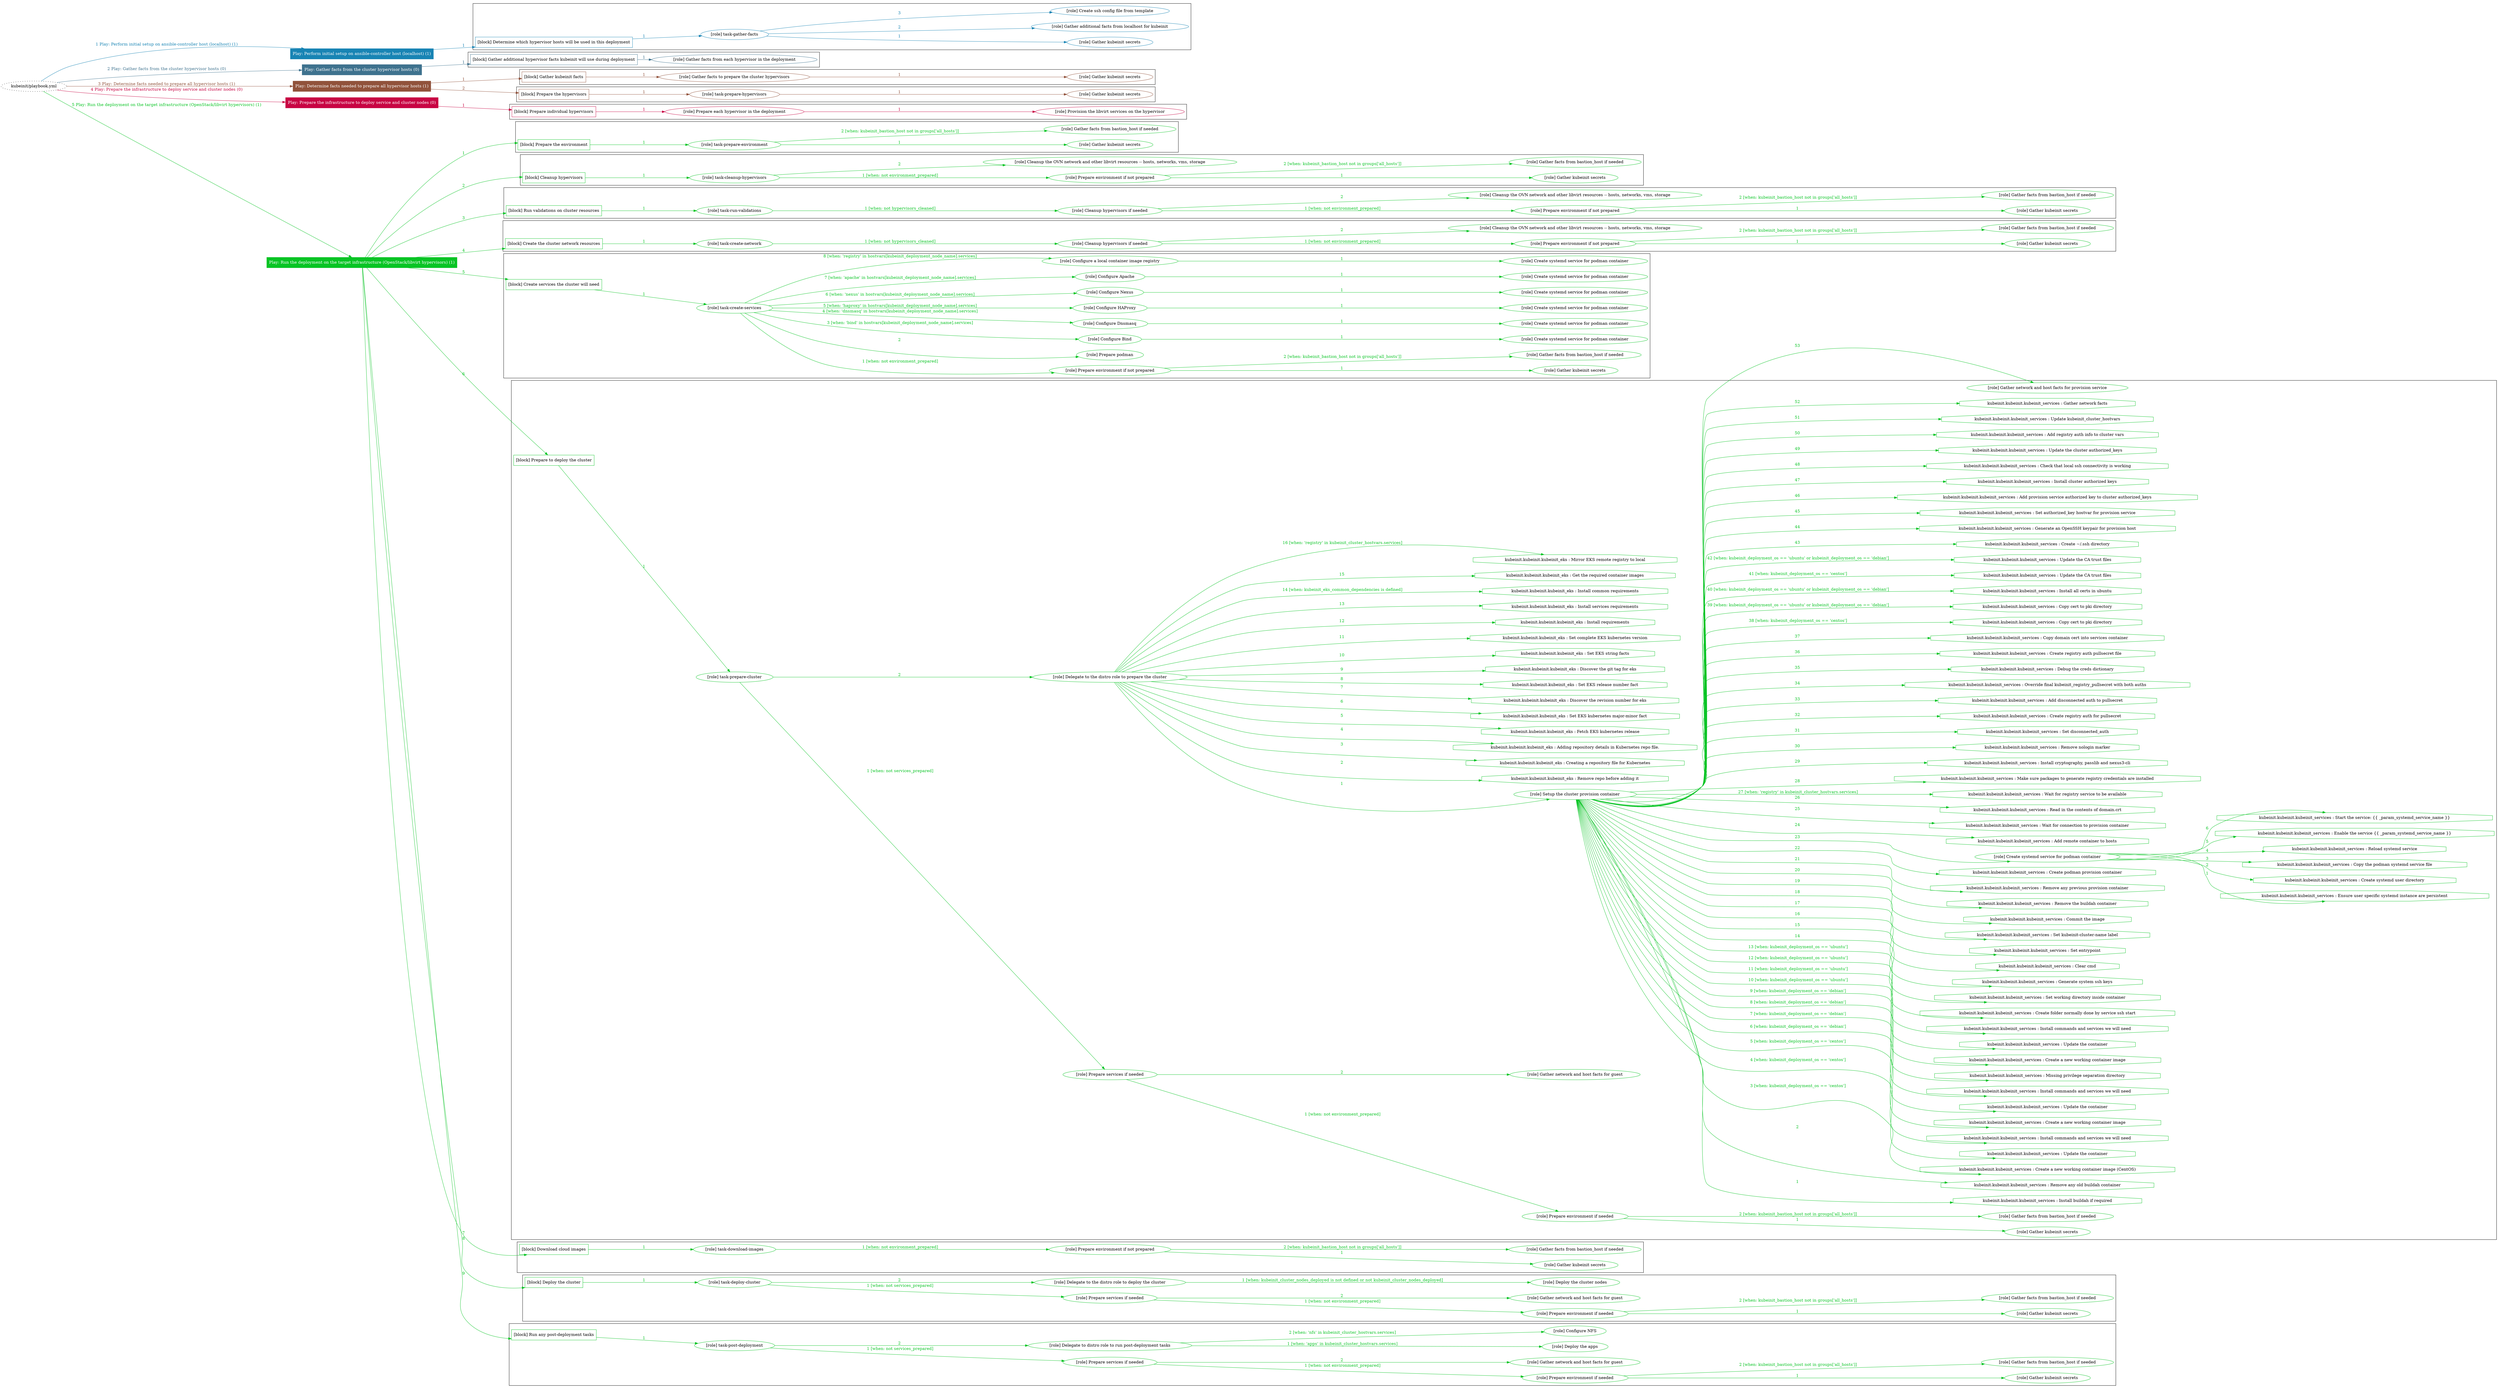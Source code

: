 digraph {
	graph [concentrate=true ordering=in rankdir=LR ratio=fill]
	edge [esep=5 sep=10]
	"kubeinit/playbook.yml" [URL="/home/runner/work/kubeinit/kubeinit/kubeinit/playbook.yml" id=playbook_5a91e931 style=dotted]
	"kubeinit/playbook.yml" -> play_999fef0f [label="1 Play: Perform initial setup on ansible-controller host (localhost) (1)" color="#1884b4" fontcolor="#1884b4" id=edge_play_999fef0f labeltooltip="1 Play: Perform initial setup on ansible-controller host (localhost) (1)" tooltip="1 Play: Perform initial setup on ansible-controller host (localhost) (1)"]
	subgraph "Play: Perform initial setup on ansible-controller host (localhost) (1)" {
		play_999fef0f [label="Play: Perform initial setup on ansible-controller host (localhost) (1)" URL="/home/runner/work/kubeinit/kubeinit/kubeinit/playbook.yml" color="#1884b4" fontcolor="#ffffff" id=play_999fef0f shape=box style=filled tooltip=localhost]
		play_999fef0f -> block_19c8da07 [label=1 color="#1884b4" fontcolor="#1884b4" id=edge_block_19c8da07 labeltooltip=1 tooltip=1]
		subgraph cluster_block_19c8da07 {
			block_19c8da07 [label="[block] Determine which hypervisor hosts will be used in this deployment" URL="/home/runner/work/kubeinit/kubeinit/kubeinit/playbook.yml" color="#1884b4" id=block_19c8da07 labeltooltip="Determine which hypervisor hosts will be used in this deployment" shape=box tooltip="Determine which hypervisor hosts will be used in this deployment"]
			block_19c8da07 -> role_22338524 [label="1 " color="#1884b4" fontcolor="#1884b4" id=edge_role_22338524 labeltooltip="1 " tooltip="1 "]
			subgraph "task-gather-facts" {
				role_22338524 [label="[role] task-gather-facts" URL="/home/runner/work/kubeinit/kubeinit/kubeinit/playbook.yml" color="#1884b4" id=role_22338524 tooltip="task-gather-facts"]
				role_22338524 -> role_7fe53e71 [label="1 " color="#1884b4" fontcolor="#1884b4" id=edge_role_7fe53e71 labeltooltip="1 " tooltip="1 "]
				subgraph "Gather kubeinit secrets" {
					role_7fe53e71 [label="[role] Gather kubeinit secrets" URL="/home/runner/.ansible/collections/ansible_collections/kubeinit/kubeinit/roles/kubeinit_prepare/tasks/build_hypervisors_group.yml" color="#1884b4" id=role_7fe53e71 tooltip="Gather kubeinit secrets"]
				}
				role_22338524 -> role_e162732a [label="2 " color="#1884b4" fontcolor="#1884b4" id=edge_role_e162732a labeltooltip="2 " tooltip="2 "]
				subgraph "Gather additional facts from localhost for kubeinit" {
					role_e162732a [label="[role] Gather additional facts from localhost for kubeinit" URL="/home/runner/.ansible/collections/ansible_collections/kubeinit/kubeinit/roles/kubeinit_prepare/tasks/build_hypervisors_group.yml" color="#1884b4" id=role_e162732a tooltip="Gather additional facts from localhost for kubeinit"]
				}
				role_22338524 -> role_c3f6980a [label="3 " color="#1884b4" fontcolor="#1884b4" id=edge_role_c3f6980a labeltooltip="3 " tooltip="3 "]
				subgraph "Create ssh config file from template" {
					role_c3f6980a [label="[role] Create ssh config file from template" URL="/home/runner/.ansible/collections/ansible_collections/kubeinit/kubeinit/roles/kubeinit_prepare/tasks/build_hypervisors_group.yml" color="#1884b4" id=role_c3f6980a tooltip="Create ssh config file from template"]
				}
			}
		}
	}
	"kubeinit/playbook.yml" -> play_979cbd90 [label="2 Play: Gather facts from the cluster hypervisor hosts (0)" color="#3e728e" fontcolor="#3e728e" id=edge_play_979cbd90 labeltooltip="2 Play: Gather facts from the cluster hypervisor hosts (0)" tooltip="2 Play: Gather facts from the cluster hypervisor hosts (0)"]
	subgraph "Play: Gather facts from the cluster hypervisor hosts (0)" {
		play_979cbd90 [label="Play: Gather facts from the cluster hypervisor hosts (0)" URL="/home/runner/work/kubeinit/kubeinit/kubeinit/playbook.yml" color="#3e728e" fontcolor="#ffffff" id=play_979cbd90 shape=box style=filled tooltip="Play: Gather facts from the cluster hypervisor hosts (0)"]
		play_979cbd90 -> block_592efcfe [label=1 color="#3e728e" fontcolor="#3e728e" id=edge_block_592efcfe labeltooltip=1 tooltip=1]
		subgraph cluster_block_592efcfe {
			block_592efcfe [label="[block] Gather additional hypervisor facts kubeinit will use during deployment" URL="/home/runner/work/kubeinit/kubeinit/kubeinit/playbook.yml" color="#3e728e" id=block_592efcfe labeltooltip="Gather additional hypervisor facts kubeinit will use during deployment" shape=box tooltip="Gather additional hypervisor facts kubeinit will use during deployment"]
			block_592efcfe -> role_18709cb0 [label="1 " color="#3e728e" fontcolor="#3e728e" id=edge_role_18709cb0 labeltooltip="1 " tooltip="1 "]
			subgraph "Gather facts from each hypervisor in the deployment" {
				role_18709cb0 [label="[role] Gather facts from each hypervisor in the deployment" URL="/home/runner/work/kubeinit/kubeinit/kubeinit/playbook.yml" color="#3e728e" id=role_18709cb0 tooltip="Gather facts from each hypervisor in the deployment"]
			}
		}
	}
	"kubeinit/playbook.yml" -> play_50c0050d [label="3 Play: Determine facts needed to prepare all hypervisor hosts (1)" color="#91523b" fontcolor="#91523b" id=edge_play_50c0050d labeltooltip="3 Play: Determine facts needed to prepare all hypervisor hosts (1)" tooltip="3 Play: Determine facts needed to prepare all hypervisor hosts (1)"]
	subgraph "Play: Determine facts needed to prepare all hypervisor hosts (1)" {
		play_50c0050d [label="Play: Determine facts needed to prepare all hypervisor hosts (1)" URL="/home/runner/work/kubeinit/kubeinit/kubeinit/playbook.yml" color="#91523b" fontcolor="#ffffff" id=play_50c0050d shape=box style=filled tooltip=localhost]
		play_50c0050d -> block_96bc6fcc [label=1 color="#91523b" fontcolor="#91523b" id=edge_block_96bc6fcc labeltooltip=1 tooltip=1]
		subgraph cluster_block_96bc6fcc {
			block_96bc6fcc [label="[block] Gather kubeinit facts" URL="/home/runner/work/kubeinit/kubeinit/kubeinit/playbook.yml" color="#91523b" id=block_96bc6fcc labeltooltip="Gather kubeinit facts" shape=box tooltip="Gather kubeinit facts"]
			block_96bc6fcc -> role_301a2e03 [label="1 " color="#91523b" fontcolor="#91523b" id=edge_role_301a2e03 labeltooltip="1 " tooltip="1 "]
			subgraph "Gather facts to prepare the cluster hypervisors" {
				role_301a2e03 [label="[role] Gather facts to prepare the cluster hypervisors" URL="/home/runner/work/kubeinit/kubeinit/kubeinit/playbook.yml" color="#91523b" id=role_301a2e03 tooltip="Gather facts to prepare the cluster hypervisors"]
				role_301a2e03 -> role_e0ff5058 [label="1 " color="#91523b" fontcolor="#91523b" id=edge_role_e0ff5058 labeltooltip="1 " tooltip="1 "]
				subgraph "Gather kubeinit secrets" {
					role_e0ff5058 [label="[role] Gather kubeinit secrets" URL="/home/runner/.ansible/collections/ansible_collections/kubeinit/kubeinit/roles/kubeinit_prepare/tasks/gather_kubeinit_facts.yml" color="#91523b" id=role_e0ff5058 tooltip="Gather kubeinit secrets"]
				}
			}
		}
		play_50c0050d -> block_0c841b16 [label=2 color="#91523b" fontcolor="#91523b" id=edge_block_0c841b16 labeltooltip=2 tooltip=2]
		subgraph cluster_block_0c841b16 {
			block_0c841b16 [label="[block] Prepare the hypervisors" URL="/home/runner/work/kubeinit/kubeinit/kubeinit/playbook.yml" color="#91523b" id=block_0c841b16 labeltooltip="Prepare the hypervisors" shape=box tooltip="Prepare the hypervisors"]
			block_0c841b16 -> role_ac2f6a75 [label="1 " color="#91523b" fontcolor="#91523b" id=edge_role_ac2f6a75 labeltooltip="1 " tooltip="1 "]
			subgraph "task-prepare-hypervisors" {
				role_ac2f6a75 [label="[role] task-prepare-hypervisors" URL="/home/runner/work/kubeinit/kubeinit/kubeinit/playbook.yml" color="#91523b" id=role_ac2f6a75 tooltip="task-prepare-hypervisors"]
				role_ac2f6a75 -> role_b7094a27 [label="1 " color="#91523b" fontcolor="#91523b" id=edge_role_b7094a27 labeltooltip="1 " tooltip="1 "]
				subgraph "Gather kubeinit secrets" {
					role_b7094a27 [label="[role] Gather kubeinit secrets" URL="/home/runner/.ansible/collections/ansible_collections/kubeinit/kubeinit/roles/kubeinit_prepare/tasks/gather_kubeinit_facts.yml" color="#91523b" id=role_b7094a27 tooltip="Gather kubeinit secrets"]
				}
			}
		}
	}
	"kubeinit/playbook.yml" -> play_c345840f [label="4 Play: Prepare the infrastructure to deploy service and cluster nodes (0)" color="#c80443" fontcolor="#c80443" id=edge_play_c345840f labeltooltip="4 Play: Prepare the infrastructure to deploy service and cluster nodes (0)" tooltip="4 Play: Prepare the infrastructure to deploy service and cluster nodes (0)"]
	subgraph "Play: Prepare the infrastructure to deploy service and cluster nodes (0)" {
		play_c345840f [label="Play: Prepare the infrastructure to deploy service and cluster nodes (0)" URL="/home/runner/work/kubeinit/kubeinit/kubeinit/playbook.yml" color="#c80443" fontcolor="#ffffff" id=play_c345840f shape=box style=filled tooltip="Play: Prepare the infrastructure to deploy service and cluster nodes (0)"]
		play_c345840f -> block_1dc98ae6 [label=1 color="#c80443" fontcolor="#c80443" id=edge_block_1dc98ae6 labeltooltip=1 tooltip=1]
		subgraph cluster_block_1dc98ae6 {
			block_1dc98ae6 [label="[block] Prepare individual hypervisors" URL="/home/runner/work/kubeinit/kubeinit/kubeinit/playbook.yml" color="#c80443" id=block_1dc98ae6 labeltooltip="Prepare individual hypervisors" shape=box tooltip="Prepare individual hypervisors"]
			block_1dc98ae6 -> role_c372cf45 [label="1 " color="#c80443" fontcolor="#c80443" id=edge_role_c372cf45 labeltooltip="1 " tooltip="1 "]
			subgraph "Prepare each hypervisor in the deployment" {
				role_c372cf45 [label="[role] Prepare each hypervisor in the deployment" URL="/home/runner/work/kubeinit/kubeinit/kubeinit/playbook.yml" color="#c80443" id=role_c372cf45 tooltip="Prepare each hypervisor in the deployment"]
				role_c372cf45 -> role_7d150f6b [label="1 " color="#c80443" fontcolor="#c80443" id=edge_role_7d150f6b labeltooltip="1 " tooltip="1 "]
				subgraph "Provision the libvirt services on the hypervisor" {
					role_7d150f6b [label="[role] Provision the libvirt services on the hypervisor" URL="/home/runner/.ansible/collections/ansible_collections/kubeinit/kubeinit/roles/kubeinit_prepare/tasks/prepare_hypervisor.yml" color="#c80443" id=role_7d150f6b tooltip="Provision the libvirt services on the hypervisor"]
				}
			}
		}
	}
	"kubeinit/playbook.yml" -> play_7f5345d2 [label="5 Play: Run the deployment on the target infrastructure (OpenStack/libvirt hypervisors) (1)" color="#08c424" fontcolor="#08c424" id=edge_play_7f5345d2 labeltooltip="5 Play: Run the deployment on the target infrastructure (OpenStack/libvirt hypervisors) (1)" tooltip="5 Play: Run the deployment on the target infrastructure (OpenStack/libvirt hypervisors) (1)"]
	subgraph "Play: Run the deployment on the target infrastructure (OpenStack/libvirt hypervisors) (1)" {
		play_7f5345d2 [label="Play: Run the deployment on the target infrastructure (OpenStack/libvirt hypervisors) (1)" URL="/home/runner/work/kubeinit/kubeinit/kubeinit/playbook.yml" color="#08c424" fontcolor="#ffffff" id=play_7f5345d2 shape=box style=filled tooltip=localhost]
		play_7f5345d2 -> block_fc2fd226 [label=1 color="#08c424" fontcolor="#08c424" id=edge_block_fc2fd226 labeltooltip=1 tooltip=1]
		subgraph cluster_block_fc2fd226 {
			block_fc2fd226 [label="[block] Prepare the environment" URL="/home/runner/work/kubeinit/kubeinit/kubeinit/playbook.yml" color="#08c424" id=block_fc2fd226 labeltooltip="Prepare the environment" shape=box tooltip="Prepare the environment"]
			block_fc2fd226 -> role_4b028ea8 [label="1 " color="#08c424" fontcolor="#08c424" id=edge_role_4b028ea8 labeltooltip="1 " tooltip="1 "]
			subgraph "task-prepare-environment" {
				role_4b028ea8 [label="[role] task-prepare-environment" URL="/home/runner/work/kubeinit/kubeinit/kubeinit/playbook.yml" color="#08c424" id=role_4b028ea8 tooltip="task-prepare-environment"]
				role_4b028ea8 -> role_4bc0b89d [label="1 " color="#08c424" fontcolor="#08c424" id=edge_role_4bc0b89d labeltooltip="1 " tooltip="1 "]
				subgraph "Gather kubeinit secrets" {
					role_4bc0b89d [label="[role] Gather kubeinit secrets" URL="/home/runner/.ansible/collections/ansible_collections/kubeinit/kubeinit/roles/kubeinit_prepare/tasks/gather_kubeinit_facts.yml" color="#08c424" id=role_4bc0b89d tooltip="Gather kubeinit secrets"]
				}
				role_4b028ea8 -> role_049aeab9 [label="2 [when: kubeinit_bastion_host not in groups['all_hosts']]" color="#08c424" fontcolor="#08c424" id=edge_role_049aeab9 labeltooltip="2 [when: kubeinit_bastion_host not in groups['all_hosts']]" tooltip="2 [when: kubeinit_bastion_host not in groups['all_hosts']]"]
				subgraph "Gather facts from bastion_host if needed" {
					role_049aeab9 [label="[role] Gather facts from bastion_host if needed" URL="/home/runner/.ansible/collections/ansible_collections/kubeinit/kubeinit/roles/kubeinit_prepare/tasks/main.yml" color="#08c424" id=role_049aeab9 tooltip="Gather facts from bastion_host if needed"]
				}
			}
		}
		play_7f5345d2 -> block_fda0a0d6 [label=2 color="#08c424" fontcolor="#08c424" id=edge_block_fda0a0d6 labeltooltip=2 tooltip=2]
		subgraph cluster_block_fda0a0d6 {
			block_fda0a0d6 [label="[block] Cleanup hypervisors" URL="/home/runner/work/kubeinit/kubeinit/kubeinit/playbook.yml" color="#08c424" id=block_fda0a0d6 labeltooltip="Cleanup hypervisors" shape=box tooltip="Cleanup hypervisors"]
			block_fda0a0d6 -> role_beb6974c [label="1 " color="#08c424" fontcolor="#08c424" id=edge_role_beb6974c labeltooltip="1 " tooltip="1 "]
			subgraph "task-cleanup-hypervisors" {
				role_beb6974c [label="[role] task-cleanup-hypervisors" URL="/home/runner/work/kubeinit/kubeinit/kubeinit/playbook.yml" color="#08c424" id=role_beb6974c tooltip="task-cleanup-hypervisors"]
				role_beb6974c -> role_cc30d3aa [label="1 [when: not environment_prepared]" color="#08c424" fontcolor="#08c424" id=edge_role_cc30d3aa labeltooltip="1 [when: not environment_prepared]" tooltip="1 [when: not environment_prepared]"]
				subgraph "Prepare environment if not prepared" {
					role_cc30d3aa [label="[role] Prepare environment if not prepared" URL="/home/runner/.ansible/collections/ansible_collections/kubeinit/kubeinit/roles/kubeinit_libvirt/tasks/cleanup_hypervisors.yml" color="#08c424" id=role_cc30d3aa tooltip="Prepare environment if not prepared"]
					role_cc30d3aa -> role_8d279fc3 [label="1 " color="#08c424" fontcolor="#08c424" id=edge_role_8d279fc3 labeltooltip="1 " tooltip="1 "]
					subgraph "Gather kubeinit secrets" {
						role_8d279fc3 [label="[role] Gather kubeinit secrets" URL="/home/runner/.ansible/collections/ansible_collections/kubeinit/kubeinit/roles/kubeinit_prepare/tasks/gather_kubeinit_facts.yml" color="#08c424" id=role_8d279fc3 tooltip="Gather kubeinit secrets"]
					}
					role_cc30d3aa -> role_0ce63459 [label="2 [when: kubeinit_bastion_host not in groups['all_hosts']]" color="#08c424" fontcolor="#08c424" id=edge_role_0ce63459 labeltooltip="2 [when: kubeinit_bastion_host not in groups['all_hosts']]" tooltip="2 [when: kubeinit_bastion_host not in groups['all_hosts']]"]
					subgraph "Gather facts from bastion_host if needed" {
						role_0ce63459 [label="[role] Gather facts from bastion_host if needed" URL="/home/runner/.ansible/collections/ansible_collections/kubeinit/kubeinit/roles/kubeinit_prepare/tasks/main.yml" color="#08c424" id=role_0ce63459 tooltip="Gather facts from bastion_host if needed"]
					}
				}
				role_beb6974c -> role_f09ab93e [label="2 " color="#08c424" fontcolor="#08c424" id=edge_role_f09ab93e labeltooltip="2 " tooltip="2 "]
				subgraph "Cleanup the OVN network and other libvirt resources -- hosts, networks, vms, storage" {
					role_f09ab93e [label="[role] Cleanup the OVN network and other libvirt resources -- hosts, networks, vms, storage" URL="/home/runner/.ansible/collections/ansible_collections/kubeinit/kubeinit/roles/kubeinit_libvirt/tasks/cleanup_hypervisors.yml" color="#08c424" id=role_f09ab93e tooltip="Cleanup the OVN network and other libvirt resources -- hosts, networks, vms, storage"]
				}
			}
		}
		play_7f5345d2 -> block_3ecb2591 [label=3 color="#08c424" fontcolor="#08c424" id=edge_block_3ecb2591 labeltooltip=3 tooltip=3]
		subgraph cluster_block_3ecb2591 {
			block_3ecb2591 [label="[block] Run validations on cluster resources" URL="/home/runner/work/kubeinit/kubeinit/kubeinit/playbook.yml" color="#08c424" id=block_3ecb2591 labeltooltip="Run validations on cluster resources" shape=box tooltip="Run validations on cluster resources"]
			block_3ecb2591 -> role_9bd12777 [label="1 " color="#08c424" fontcolor="#08c424" id=edge_role_9bd12777 labeltooltip="1 " tooltip="1 "]
			subgraph "task-run-validations" {
				role_9bd12777 [label="[role] task-run-validations" URL="/home/runner/work/kubeinit/kubeinit/kubeinit/playbook.yml" color="#08c424" id=role_9bd12777 tooltip="task-run-validations"]
				role_9bd12777 -> role_4dda2554 [label="1 [when: not hypervisors_cleaned]" color="#08c424" fontcolor="#08c424" id=edge_role_4dda2554 labeltooltip="1 [when: not hypervisors_cleaned]" tooltip="1 [when: not hypervisors_cleaned]"]
				subgraph "Cleanup hypervisors if needed" {
					role_4dda2554 [label="[role] Cleanup hypervisors if needed" URL="/home/runner/.ansible/collections/ansible_collections/kubeinit/kubeinit/roles/kubeinit_validations/tasks/main.yml" color="#08c424" id=role_4dda2554 tooltip="Cleanup hypervisors if needed"]
					role_4dda2554 -> role_30ea6f37 [label="1 [when: not environment_prepared]" color="#08c424" fontcolor="#08c424" id=edge_role_30ea6f37 labeltooltip="1 [when: not environment_prepared]" tooltip="1 [when: not environment_prepared]"]
					subgraph "Prepare environment if not prepared" {
						role_30ea6f37 [label="[role] Prepare environment if not prepared" URL="/home/runner/.ansible/collections/ansible_collections/kubeinit/kubeinit/roles/kubeinit_libvirt/tasks/cleanup_hypervisors.yml" color="#08c424" id=role_30ea6f37 tooltip="Prepare environment if not prepared"]
						role_30ea6f37 -> role_eea48a2d [label="1 " color="#08c424" fontcolor="#08c424" id=edge_role_eea48a2d labeltooltip="1 " tooltip="1 "]
						subgraph "Gather kubeinit secrets" {
							role_eea48a2d [label="[role] Gather kubeinit secrets" URL="/home/runner/.ansible/collections/ansible_collections/kubeinit/kubeinit/roles/kubeinit_prepare/tasks/gather_kubeinit_facts.yml" color="#08c424" id=role_eea48a2d tooltip="Gather kubeinit secrets"]
						}
						role_30ea6f37 -> role_0b5b620b [label="2 [when: kubeinit_bastion_host not in groups['all_hosts']]" color="#08c424" fontcolor="#08c424" id=edge_role_0b5b620b labeltooltip="2 [when: kubeinit_bastion_host not in groups['all_hosts']]" tooltip="2 [when: kubeinit_bastion_host not in groups['all_hosts']]"]
						subgraph "Gather facts from bastion_host if needed" {
							role_0b5b620b [label="[role] Gather facts from bastion_host if needed" URL="/home/runner/.ansible/collections/ansible_collections/kubeinit/kubeinit/roles/kubeinit_prepare/tasks/main.yml" color="#08c424" id=role_0b5b620b tooltip="Gather facts from bastion_host if needed"]
						}
					}
					role_4dda2554 -> role_f1f3566b [label="2 " color="#08c424" fontcolor="#08c424" id=edge_role_f1f3566b labeltooltip="2 " tooltip="2 "]
					subgraph "Cleanup the OVN network and other libvirt resources -- hosts, networks, vms, storage" {
						role_f1f3566b [label="[role] Cleanup the OVN network and other libvirt resources -- hosts, networks, vms, storage" URL="/home/runner/.ansible/collections/ansible_collections/kubeinit/kubeinit/roles/kubeinit_libvirt/tasks/cleanup_hypervisors.yml" color="#08c424" id=role_f1f3566b tooltip="Cleanup the OVN network and other libvirt resources -- hosts, networks, vms, storage"]
					}
				}
			}
		}
		play_7f5345d2 -> block_27d80678 [label=4 color="#08c424" fontcolor="#08c424" id=edge_block_27d80678 labeltooltip=4 tooltip=4]
		subgraph cluster_block_27d80678 {
			block_27d80678 [label="[block] Create the cluster network resources" URL="/home/runner/work/kubeinit/kubeinit/kubeinit/playbook.yml" color="#08c424" id=block_27d80678 labeltooltip="Create the cluster network resources" shape=box tooltip="Create the cluster network resources"]
			block_27d80678 -> role_df2f7321 [label="1 " color="#08c424" fontcolor="#08c424" id=edge_role_df2f7321 labeltooltip="1 " tooltip="1 "]
			subgraph "task-create-network" {
				role_df2f7321 [label="[role] task-create-network" URL="/home/runner/work/kubeinit/kubeinit/kubeinit/playbook.yml" color="#08c424" id=role_df2f7321 tooltip="task-create-network"]
				role_df2f7321 -> role_f76705b3 [label="1 [when: not hypervisors_cleaned]" color="#08c424" fontcolor="#08c424" id=edge_role_f76705b3 labeltooltip="1 [when: not hypervisors_cleaned]" tooltip="1 [when: not hypervisors_cleaned]"]
				subgraph "Cleanup hypervisors if needed" {
					role_f76705b3 [label="[role] Cleanup hypervisors if needed" URL="/home/runner/.ansible/collections/ansible_collections/kubeinit/kubeinit/roles/kubeinit_libvirt/tasks/create_network.yml" color="#08c424" id=role_f76705b3 tooltip="Cleanup hypervisors if needed"]
					role_f76705b3 -> role_39fdb8d6 [label="1 [when: not environment_prepared]" color="#08c424" fontcolor="#08c424" id=edge_role_39fdb8d6 labeltooltip="1 [when: not environment_prepared]" tooltip="1 [when: not environment_prepared]"]
					subgraph "Prepare environment if not prepared" {
						role_39fdb8d6 [label="[role] Prepare environment if not prepared" URL="/home/runner/.ansible/collections/ansible_collections/kubeinit/kubeinit/roles/kubeinit_libvirt/tasks/cleanup_hypervisors.yml" color="#08c424" id=role_39fdb8d6 tooltip="Prepare environment if not prepared"]
						role_39fdb8d6 -> role_8986d732 [label="1 " color="#08c424" fontcolor="#08c424" id=edge_role_8986d732 labeltooltip="1 " tooltip="1 "]
						subgraph "Gather kubeinit secrets" {
							role_8986d732 [label="[role] Gather kubeinit secrets" URL="/home/runner/.ansible/collections/ansible_collections/kubeinit/kubeinit/roles/kubeinit_prepare/tasks/gather_kubeinit_facts.yml" color="#08c424" id=role_8986d732 tooltip="Gather kubeinit secrets"]
						}
						role_39fdb8d6 -> role_9163f511 [label="2 [when: kubeinit_bastion_host not in groups['all_hosts']]" color="#08c424" fontcolor="#08c424" id=edge_role_9163f511 labeltooltip="2 [when: kubeinit_bastion_host not in groups['all_hosts']]" tooltip="2 [when: kubeinit_bastion_host not in groups['all_hosts']]"]
						subgraph "Gather facts from bastion_host if needed" {
							role_9163f511 [label="[role] Gather facts from bastion_host if needed" URL="/home/runner/.ansible/collections/ansible_collections/kubeinit/kubeinit/roles/kubeinit_prepare/tasks/main.yml" color="#08c424" id=role_9163f511 tooltip="Gather facts from bastion_host if needed"]
						}
					}
					role_f76705b3 -> role_427921cc [label="2 " color="#08c424" fontcolor="#08c424" id=edge_role_427921cc labeltooltip="2 " tooltip="2 "]
					subgraph "Cleanup the OVN network and other libvirt resources -- hosts, networks, vms, storage" {
						role_427921cc [label="[role] Cleanup the OVN network and other libvirt resources -- hosts, networks, vms, storage" URL="/home/runner/.ansible/collections/ansible_collections/kubeinit/kubeinit/roles/kubeinit_libvirt/tasks/cleanup_hypervisors.yml" color="#08c424" id=role_427921cc tooltip="Cleanup the OVN network and other libvirt resources -- hosts, networks, vms, storage"]
					}
				}
			}
		}
		play_7f5345d2 -> block_b02b7180 [label=5 color="#08c424" fontcolor="#08c424" id=edge_block_b02b7180 labeltooltip=5 tooltip=5]
		subgraph cluster_block_b02b7180 {
			block_b02b7180 [label="[block] Create services the cluster will need" URL="/home/runner/work/kubeinit/kubeinit/kubeinit/playbook.yml" color="#08c424" id=block_b02b7180 labeltooltip="Create services the cluster will need" shape=box tooltip="Create services the cluster will need"]
			block_b02b7180 -> role_9d5c1f63 [label="1 " color="#08c424" fontcolor="#08c424" id=edge_role_9d5c1f63 labeltooltip="1 " tooltip="1 "]
			subgraph "task-create-services" {
				role_9d5c1f63 [label="[role] task-create-services" URL="/home/runner/work/kubeinit/kubeinit/kubeinit/playbook.yml" color="#08c424" id=role_9d5c1f63 tooltip="task-create-services"]
				role_9d5c1f63 -> role_3f6f9b6a [label="1 [when: not environment_prepared]" color="#08c424" fontcolor="#08c424" id=edge_role_3f6f9b6a labeltooltip="1 [when: not environment_prepared]" tooltip="1 [when: not environment_prepared]"]
				subgraph "Prepare environment if not prepared" {
					role_3f6f9b6a [label="[role] Prepare environment if not prepared" URL="/home/runner/.ansible/collections/ansible_collections/kubeinit/kubeinit/roles/kubeinit_services/tasks/main.yml" color="#08c424" id=role_3f6f9b6a tooltip="Prepare environment if not prepared"]
					role_3f6f9b6a -> role_10fe031f [label="1 " color="#08c424" fontcolor="#08c424" id=edge_role_10fe031f labeltooltip="1 " tooltip="1 "]
					subgraph "Gather kubeinit secrets" {
						role_10fe031f [label="[role] Gather kubeinit secrets" URL="/home/runner/.ansible/collections/ansible_collections/kubeinit/kubeinit/roles/kubeinit_prepare/tasks/gather_kubeinit_facts.yml" color="#08c424" id=role_10fe031f tooltip="Gather kubeinit secrets"]
					}
					role_3f6f9b6a -> role_d35dd55f [label="2 [when: kubeinit_bastion_host not in groups['all_hosts']]" color="#08c424" fontcolor="#08c424" id=edge_role_d35dd55f labeltooltip="2 [when: kubeinit_bastion_host not in groups['all_hosts']]" tooltip="2 [when: kubeinit_bastion_host not in groups['all_hosts']]"]
					subgraph "Gather facts from bastion_host if needed" {
						role_d35dd55f [label="[role] Gather facts from bastion_host if needed" URL="/home/runner/.ansible/collections/ansible_collections/kubeinit/kubeinit/roles/kubeinit_prepare/tasks/main.yml" color="#08c424" id=role_d35dd55f tooltip="Gather facts from bastion_host if needed"]
					}
				}
				role_9d5c1f63 -> role_60eb5704 [label="2 " color="#08c424" fontcolor="#08c424" id=edge_role_60eb5704 labeltooltip="2 " tooltip="2 "]
				subgraph "Prepare podman" {
					role_60eb5704 [label="[role] Prepare podman" URL="/home/runner/.ansible/collections/ansible_collections/kubeinit/kubeinit/roles/kubeinit_services/tasks/00_create_service_pod.yml" color="#08c424" id=role_60eb5704 tooltip="Prepare podman"]
				}
				role_9d5c1f63 -> role_064e1d28 [label="3 [when: 'bind' in hostvars[kubeinit_deployment_node_name].services]" color="#08c424" fontcolor="#08c424" id=edge_role_064e1d28 labeltooltip="3 [when: 'bind' in hostvars[kubeinit_deployment_node_name].services]" tooltip="3 [when: 'bind' in hostvars[kubeinit_deployment_node_name].services]"]
				subgraph "Configure Bind" {
					role_064e1d28 [label="[role] Configure Bind" URL="/home/runner/.ansible/collections/ansible_collections/kubeinit/kubeinit/roles/kubeinit_services/tasks/start_services_containers.yml" color="#08c424" id=role_064e1d28 tooltip="Configure Bind"]
					role_064e1d28 -> role_76702081 [label="1 " color="#08c424" fontcolor="#08c424" id=edge_role_76702081 labeltooltip="1 " tooltip="1 "]
					subgraph "Create systemd service for podman container" {
						role_76702081 [label="[role] Create systemd service for podman container" URL="/home/runner/.ansible/collections/ansible_collections/kubeinit/kubeinit/roles/kubeinit_bind/tasks/main.yml" color="#08c424" id=role_76702081 tooltip="Create systemd service for podman container"]
					}
				}
				role_9d5c1f63 -> role_72d9de2d [label="4 [when: 'dnsmasq' in hostvars[kubeinit_deployment_node_name].services]" color="#08c424" fontcolor="#08c424" id=edge_role_72d9de2d labeltooltip="4 [when: 'dnsmasq' in hostvars[kubeinit_deployment_node_name].services]" tooltip="4 [when: 'dnsmasq' in hostvars[kubeinit_deployment_node_name].services]"]
				subgraph "Configure Dnsmasq" {
					role_72d9de2d [label="[role] Configure Dnsmasq" URL="/home/runner/.ansible/collections/ansible_collections/kubeinit/kubeinit/roles/kubeinit_services/tasks/start_services_containers.yml" color="#08c424" id=role_72d9de2d tooltip="Configure Dnsmasq"]
					role_72d9de2d -> role_04fdec6c [label="1 " color="#08c424" fontcolor="#08c424" id=edge_role_04fdec6c labeltooltip="1 " tooltip="1 "]
					subgraph "Create systemd service for podman container" {
						role_04fdec6c [label="[role] Create systemd service for podman container" URL="/home/runner/.ansible/collections/ansible_collections/kubeinit/kubeinit/roles/kubeinit_dnsmasq/tasks/main.yml" color="#08c424" id=role_04fdec6c tooltip="Create systemd service for podman container"]
					}
				}
				role_9d5c1f63 -> role_a14788ca [label="5 [when: 'haproxy' in hostvars[kubeinit_deployment_node_name].services]" color="#08c424" fontcolor="#08c424" id=edge_role_a14788ca labeltooltip="5 [when: 'haproxy' in hostvars[kubeinit_deployment_node_name].services]" tooltip="5 [when: 'haproxy' in hostvars[kubeinit_deployment_node_name].services]"]
				subgraph "Configure HAProxy" {
					role_a14788ca [label="[role] Configure HAProxy" URL="/home/runner/.ansible/collections/ansible_collections/kubeinit/kubeinit/roles/kubeinit_services/tasks/start_services_containers.yml" color="#08c424" id=role_a14788ca tooltip="Configure HAProxy"]
					role_a14788ca -> role_54103148 [label="1 " color="#08c424" fontcolor="#08c424" id=edge_role_54103148 labeltooltip="1 " tooltip="1 "]
					subgraph "Create systemd service for podman container" {
						role_54103148 [label="[role] Create systemd service for podman container" URL="/home/runner/.ansible/collections/ansible_collections/kubeinit/kubeinit/roles/kubeinit_haproxy/tasks/main.yml" color="#08c424" id=role_54103148 tooltip="Create systemd service for podman container"]
					}
				}
				role_9d5c1f63 -> role_13b8d6e5 [label="6 [when: 'nexus' in hostvars[kubeinit_deployment_node_name].services]" color="#08c424" fontcolor="#08c424" id=edge_role_13b8d6e5 labeltooltip="6 [when: 'nexus' in hostvars[kubeinit_deployment_node_name].services]" tooltip="6 [when: 'nexus' in hostvars[kubeinit_deployment_node_name].services]"]
				subgraph "Configure Nexus" {
					role_13b8d6e5 [label="[role] Configure Nexus" URL="/home/runner/.ansible/collections/ansible_collections/kubeinit/kubeinit/roles/kubeinit_services/tasks/start_services_containers.yml" color="#08c424" id=role_13b8d6e5 tooltip="Configure Nexus"]
					role_13b8d6e5 -> role_18bf0496 [label="1 " color="#08c424" fontcolor="#08c424" id=edge_role_18bf0496 labeltooltip="1 " tooltip="1 "]
					subgraph "Create systemd service for podman container" {
						role_18bf0496 [label="[role] Create systemd service for podman container" URL="/home/runner/.ansible/collections/ansible_collections/kubeinit/kubeinit/roles/kubeinit_nexus/tasks/main.yml" color="#08c424" id=role_18bf0496 tooltip="Create systemd service for podman container"]
					}
				}
				role_9d5c1f63 -> role_b11319a6 [label="7 [when: 'apache' in hostvars[kubeinit_deployment_node_name].services]" color="#08c424" fontcolor="#08c424" id=edge_role_b11319a6 labeltooltip="7 [when: 'apache' in hostvars[kubeinit_deployment_node_name].services]" tooltip="7 [when: 'apache' in hostvars[kubeinit_deployment_node_name].services]"]
				subgraph "Configure Apache" {
					role_b11319a6 [label="[role] Configure Apache" URL="/home/runner/.ansible/collections/ansible_collections/kubeinit/kubeinit/roles/kubeinit_services/tasks/start_services_containers.yml" color="#08c424" id=role_b11319a6 tooltip="Configure Apache"]
					role_b11319a6 -> role_8aaabef5 [label="1 " color="#08c424" fontcolor="#08c424" id=edge_role_8aaabef5 labeltooltip="1 " tooltip="1 "]
					subgraph "Create systemd service for podman container" {
						role_8aaabef5 [label="[role] Create systemd service for podman container" URL="/home/runner/.ansible/collections/ansible_collections/kubeinit/kubeinit/roles/kubeinit_apache/tasks/main.yml" color="#08c424" id=role_8aaabef5 tooltip="Create systemd service for podman container"]
					}
				}
				role_9d5c1f63 -> role_b489be61 [label="8 [when: 'registry' in hostvars[kubeinit_deployment_node_name].services]" color="#08c424" fontcolor="#08c424" id=edge_role_b489be61 labeltooltip="8 [when: 'registry' in hostvars[kubeinit_deployment_node_name].services]" tooltip="8 [when: 'registry' in hostvars[kubeinit_deployment_node_name].services]"]
				subgraph "Configure a local container image registry" {
					role_b489be61 [label="[role] Configure a local container image registry" URL="/home/runner/.ansible/collections/ansible_collections/kubeinit/kubeinit/roles/kubeinit_services/tasks/start_services_containers.yml" color="#08c424" id=role_b489be61 tooltip="Configure a local container image registry"]
					role_b489be61 -> role_f02626ee [label="1 " color="#08c424" fontcolor="#08c424" id=edge_role_f02626ee labeltooltip="1 " tooltip="1 "]
					subgraph "Create systemd service for podman container" {
						role_f02626ee [label="[role] Create systemd service for podman container" URL="/home/runner/.ansible/collections/ansible_collections/kubeinit/kubeinit/roles/kubeinit_registry/tasks/main.yml" color="#08c424" id=role_f02626ee tooltip="Create systemd service for podman container"]
					}
				}
			}
		}
		play_7f5345d2 -> block_d6b48557 [label=6 color="#08c424" fontcolor="#08c424" id=edge_block_d6b48557 labeltooltip=6 tooltip=6]
		subgraph cluster_block_d6b48557 {
			block_d6b48557 [label="[block] Prepare to deploy the cluster" URL="/home/runner/work/kubeinit/kubeinit/kubeinit/playbook.yml" color="#08c424" id=block_d6b48557 labeltooltip="Prepare to deploy the cluster" shape=box tooltip="Prepare to deploy the cluster"]
			block_d6b48557 -> role_39ae9760 [label="1 " color="#08c424" fontcolor="#08c424" id=edge_role_39ae9760 labeltooltip="1 " tooltip="1 "]
			subgraph "task-prepare-cluster" {
				role_39ae9760 [label="[role] task-prepare-cluster" URL="/home/runner/work/kubeinit/kubeinit/kubeinit/playbook.yml" color="#08c424" id=role_39ae9760 tooltip="task-prepare-cluster"]
				role_39ae9760 -> role_ef9eacdd [label="1 [when: not services_prepared]" color="#08c424" fontcolor="#08c424" id=edge_role_ef9eacdd labeltooltip="1 [when: not services_prepared]" tooltip="1 [when: not services_prepared]"]
				subgraph "Prepare services if needed" {
					role_ef9eacdd [label="[role] Prepare services if needed" URL="/home/runner/.ansible/collections/ansible_collections/kubeinit/kubeinit/roles/kubeinit_prepare/tasks/prepare_cluster.yml" color="#08c424" id=role_ef9eacdd tooltip="Prepare services if needed"]
					role_ef9eacdd -> role_ffdb4e29 [label="1 [when: not environment_prepared]" color="#08c424" fontcolor="#08c424" id=edge_role_ffdb4e29 labeltooltip="1 [when: not environment_prepared]" tooltip="1 [when: not environment_prepared]"]
					subgraph "Prepare environment if needed" {
						role_ffdb4e29 [label="[role] Prepare environment if needed" URL="/home/runner/.ansible/collections/ansible_collections/kubeinit/kubeinit/roles/kubeinit_services/tasks/prepare_services.yml" color="#08c424" id=role_ffdb4e29 tooltip="Prepare environment if needed"]
						role_ffdb4e29 -> role_bdb7bb57 [label="1 " color="#08c424" fontcolor="#08c424" id=edge_role_bdb7bb57 labeltooltip="1 " tooltip="1 "]
						subgraph "Gather kubeinit secrets" {
							role_bdb7bb57 [label="[role] Gather kubeinit secrets" URL="/home/runner/.ansible/collections/ansible_collections/kubeinit/kubeinit/roles/kubeinit_prepare/tasks/gather_kubeinit_facts.yml" color="#08c424" id=role_bdb7bb57 tooltip="Gather kubeinit secrets"]
						}
						role_ffdb4e29 -> role_a7a9c8ef [label="2 [when: kubeinit_bastion_host not in groups['all_hosts']]" color="#08c424" fontcolor="#08c424" id=edge_role_a7a9c8ef labeltooltip="2 [when: kubeinit_bastion_host not in groups['all_hosts']]" tooltip="2 [when: kubeinit_bastion_host not in groups['all_hosts']]"]
						subgraph "Gather facts from bastion_host if needed" {
							role_a7a9c8ef [label="[role] Gather facts from bastion_host if needed" URL="/home/runner/.ansible/collections/ansible_collections/kubeinit/kubeinit/roles/kubeinit_prepare/tasks/main.yml" color="#08c424" id=role_a7a9c8ef tooltip="Gather facts from bastion_host if needed"]
						}
					}
					role_ef9eacdd -> role_9e7ce579 [label="2 " color="#08c424" fontcolor="#08c424" id=edge_role_9e7ce579 labeltooltip="2 " tooltip="2 "]
					subgraph "Gather network and host facts for guest" {
						role_9e7ce579 [label="[role] Gather network and host facts for guest" URL="/home/runner/.ansible/collections/ansible_collections/kubeinit/kubeinit/roles/kubeinit_services/tasks/prepare_services.yml" color="#08c424" id=role_9e7ce579 tooltip="Gather network and host facts for guest"]
					}
				}
				role_39ae9760 -> role_882e68e1 [label="2 " color="#08c424" fontcolor="#08c424" id=edge_role_882e68e1 labeltooltip="2 " tooltip="2 "]
				subgraph "Delegate to the distro role to prepare the cluster" {
					role_882e68e1 [label="[role] Delegate to the distro role to prepare the cluster" URL="/home/runner/.ansible/collections/ansible_collections/kubeinit/kubeinit/roles/kubeinit_prepare/tasks/prepare_cluster.yml" color="#08c424" id=role_882e68e1 tooltip="Delegate to the distro role to prepare the cluster"]
					role_882e68e1 -> role_71714d0c [label="1 " color="#08c424" fontcolor="#08c424" id=edge_role_71714d0c labeltooltip="1 " tooltip="1 "]
					subgraph "Setup the cluster provision container" {
						role_71714d0c [label="[role] Setup the cluster provision container" URL="/home/runner/.ansible/collections/ansible_collections/kubeinit/kubeinit/roles/kubeinit_eks/tasks/prepare_cluster.yml" color="#08c424" id=role_71714d0c tooltip="Setup the cluster provision container"]
						task_8c358d72 [label="kubeinit.kubeinit.kubeinit_services : Install buildah if required" URL="/home/runner/.ansible/collections/ansible_collections/kubeinit/kubeinit/roles/kubeinit_services/tasks/create_provision_container.yml" color="#08c424" id=task_8c358d72 shape=octagon tooltip="kubeinit.kubeinit.kubeinit_services : Install buildah if required"]
						role_71714d0c -> task_8c358d72 [label="1 " color="#08c424" fontcolor="#08c424" id=edge_task_8c358d72 labeltooltip="1 " tooltip="1 "]
						task_c20b4818 [label="kubeinit.kubeinit.kubeinit_services : Remove any old buildah container" URL="/home/runner/.ansible/collections/ansible_collections/kubeinit/kubeinit/roles/kubeinit_services/tasks/create_provision_container.yml" color="#08c424" id=task_c20b4818 shape=octagon tooltip="kubeinit.kubeinit.kubeinit_services : Remove any old buildah container"]
						role_71714d0c -> task_c20b4818 [label="2 " color="#08c424" fontcolor="#08c424" id=edge_task_c20b4818 labeltooltip="2 " tooltip="2 "]
						task_3e038ae0 [label="kubeinit.kubeinit.kubeinit_services : Create a new working container image (CentOS)" URL="/home/runner/.ansible/collections/ansible_collections/kubeinit/kubeinit/roles/kubeinit_services/tasks/create_provision_container.yml" color="#08c424" id=task_3e038ae0 shape=octagon tooltip="kubeinit.kubeinit.kubeinit_services : Create a new working container image (CentOS)"]
						role_71714d0c -> task_3e038ae0 [label="3 [when: kubeinit_deployment_os == 'centos']" color="#08c424" fontcolor="#08c424" id=edge_task_3e038ae0 labeltooltip="3 [when: kubeinit_deployment_os == 'centos']" tooltip="3 [when: kubeinit_deployment_os == 'centos']"]
						task_93a81958 [label="kubeinit.kubeinit.kubeinit_services : Update the container" URL="/home/runner/.ansible/collections/ansible_collections/kubeinit/kubeinit/roles/kubeinit_services/tasks/create_provision_container.yml" color="#08c424" id=task_93a81958 shape=octagon tooltip="kubeinit.kubeinit.kubeinit_services : Update the container"]
						role_71714d0c -> task_93a81958 [label="4 [when: kubeinit_deployment_os == 'centos']" color="#08c424" fontcolor="#08c424" id=edge_task_93a81958 labeltooltip="4 [when: kubeinit_deployment_os == 'centos']" tooltip="4 [when: kubeinit_deployment_os == 'centos']"]
						task_1f7b2462 [label="kubeinit.kubeinit.kubeinit_services : Install commands and services we will need" URL="/home/runner/.ansible/collections/ansible_collections/kubeinit/kubeinit/roles/kubeinit_services/tasks/create_provision_container.yml" color="#08c424" id=task_1f7b2462 shape=octagon tooltip="kubeinit.kubeinit.kubeinit_services : Install commands and services we will need"]
						role_71714d0c -> task_1f7b2462 [label="5 [when: kubeinit_deployment_os == 'centos']" color="#08c424" fontcolor="#08c424" id=edge_task_1f7b2462 labeltooltip="5 [when: kubeinit_deployment_os == 'centos']" tooltip="5 [when: kubeinit_deployment_os == 'centos']"]
						task_8e6393f0 [label="kubeinit.kubeinit.kubeinit_services : Create a new working container image" URL="/home/runner/.ansible/collections/ansible_collections/kubeinit/kubeinit/roles/kubeinit_services/tasks/create_provision_container.yml" color="#08c424" id=task_8e6393f0 shape=octagon tooltip="kubeinit.kubeinit.kubeinit_services : Create a new working container image"]
						role_71714d0c -> task_8e6393f0 [label="6 [when: kubeinit_deployment_os == 'debian']" color="#08c424" fontcolor="#08c424" id=edge_task_8e6393f0 labeltooltip="6 [when: kubeinit_deployment_os == 'debian']" tooltip="6 [when: kubeinit_deployment_os == 'debian']"]
						task_3b6a632c [label="kubeinit.kubeinit.kubeinit_services : Update the container" URL="/home/runner/.ansible/collections/ansible_collections/kubeinit/kubeinit/roles/kubeinit_services/tasks/create_provision_container.yml" color="#08c424" id=task_3b6a632c shape=octagon tooltip="kubeinit.kubeinit.kubeinit_services : Update the container"]
						role_71714d0c -> task_3b6a632c [label="7 [when: kubeinit_deployment_os == 'debian']" color="#08c424" fontcolor="#08c424" id=edge_task_3b6a632c labeltooltip="7 [when: kubeinit_deployment_os == 'debian']" tooltip="7 [when: kubeinit_deployment_os == 'debian']"]
						task_c3cf0a6f [label="kubeinit.kubeinit.kubeinit_services : Install commands and services we will need" URL="/home/runner/.ansible/collections/ansible_collections/kubeinit/kubeinit/roles/kubeinit_services/tasks/create_provision_container.yml" color="#08c424" id=task_c3cf0a6f shape=octagon tooltip="kubeinit.kubeinit.kubeinit_services : Install commands and services we will need"]
						role_71714d0c -> task_c3cf0a6f [label="8 [when: kubeinit_deployment_os == 'debian']" color="#08c424" fontcolor="#08c424" id=edge_task_c3cf0a6f labeltooltip="8 [when: kubeinit_deployment_os == 'debian']" tooltip="8 [when: kubeinit_deployment_os == 'debian']"]
						task_9107ce07 [label="kubeinit.kubeinit.kubeinit_services : Missing privilege separation directory" URL="/home/runner/.ansible/collections/ansible_collections/kubeinit/kubeinit/roles/kubeinit_services/tasks/create_provision_container.yml" color="#08c424" id=task_9107ce07 shape=octagon tooltip="kubeinit.kubeinit.kubeinit_services : Missing privilege separation directory"]
						role_71714d0c -> task_9107ce07 [label="9 [when: kubeinit_deployment_os == 'debian']" color="#08c424" fontcolor="#08c424" id=edge_task_9107ce07 labeltooltip="9 [when: kubeinit_deployment_os == 'debian']" tooltip="9 [when: kubeinit_deployment_os == 'debian']"]
						task_d272ad5b [label="kubeinit.kubeinit.kubeinit_services : Create a new working container image" URL="/home/runner/.ansible/collections/ansible_collections/kubeinit/kubeinit/roles/kubeinit_services/tasks/create_provision_container.yml" color="#08c424" id=task_d272ad5b shape=octagon tooltip="kubeinit.kubeinit.kubeinit_services : Create a new working container image"]
						role_71714d0c -> task_d272ad5b [label="10 [when: kubeinit_deployment_os == 'ubuntu']" color="#08c424" fontcolor="#08c424" id=edge_task_d272ad5b labeltooltip="10 [when: kubeinit_deployment_os == 'ubuntu']" tooltip="10 [when: kubeinit_deployment_os == 'ubuntu']"]
						task_1b9cb6ab [label="kubeinit.kubeinit.kubeinit_services : Update the container" URL="/home/runner/.ansible/collections/ansible_collections/kubeinit/kubeinit/roles/kubeinit_services/tasks/create_provision_container.yml" color="#08c424" id=task_1b9cb6ab shape=octagon tooltip="kubeinit.kubeinit.kubeinit_services : Update the container"]
						role_71714d0c -> task_1b9cb6ab [label="11 [when: kubeinit_deployment_os == 'ubuntu']" color="#08c424" fontcolor="#08c424" id=edge_task_1b9cb6ab labeltooltip="11 [when: kubeinit_deployment_os == 'ubuntu']" tooltip="11 [when: kubeinit_deployment_os == 'ubuntu']"]
						task_48a1cbdc [label="kubeinit.kubeinit.kubeinit_services : Install commands and services we will need" URL="/home/runner/.ansible/collections/ansible_collections/kubeinit/kubeinit/roles/kubeinit_services/tasks/create_provision_container.yml" color="#08c424" id=task_48a1cbdc shape=octagon tooltip="kubeinit.kubeinit.kubeinit_services : Install commands and services we will need"]
						role_71714d0c -> task_48a1cbdc [label="12 [when: kubeinit_deployment_os == 'ubuntu']" color="#08c424" fontcolor="#08c424" id=edge_task_48a1cbdc labeltooltip="12 [when: kubeinit_deployment_os == 'ubuntu']" tooltip="12 [when: kubeinit_deployment_os == 'ubuntu']"]
						task_60415187 [label="kubeinit.kubeinit.kubeinit_services : Create folder normally done by service ssh start" URL="/home/runner/.ansible/collections/ansible_collections/kubeinit/kubeinit/roles/kubeinit_services/tasks/create_provision_container.yml" color="#08c424" id=task_60415187 shape=octagon tooltip="kubeinit.kubeinit.kubeinit_services : Create folder normally done by service ssh start"]
						role_71714d0c -> task_60415187 [label="13 [when: kubeinit_deployment_os == 'ubuntu']" color="#08c424" fontcolor="#08c424" id=edge_task_60415187 labeltooltip="13 [when: kubeinit_deployment_os == 'ubuntu']" tooltip="13 [when: kubeinit_deployment_os == 'ubuntu']"]
						task_6b05fde2 [label="kubeinit.kubeinit.kubeinit_services : Set working directory inside container" URL="/home/runner/.ansible/collections/ansible_collections/kubeinit/kubeinit/roles/kubeinit_services/tasks/create_provision_container.yml" color="#08c424" id=task_6b05fde2 shape=octagon tooltip="kubeinit.kubeinit.kubeinit_services : Set working directory inside container"]
						role_71714d0c -> task_6b05fde2 [label="14 " color="#08c424" fontcolor="#08c424" id=edge_task_6b05fde2 labeltooltip="14 " tooltip="14 "]
						task_bb2e11c8 [label="kubeinit.kubeinit.kubeinit_services : Generate system ssh keys" URL="/home/runner/.ansible/collections/ansible_collections/kubeinit/kubeinit/roles/kubeinit_services/tasks/create_provision_container.yml" color="#08c424" id=task_bb2e11c8 shape=octagon tooltip="kubeinit.kubeinit.kubeinit_services : Generate system ssh keys"]
						role_71714d0c -> task_bb2e11c8 [label="15 " color="#08c424" fontcolor="#08c424" id=edge_task_bb2e11c8 labeltooltip="15 " tooltip="15 "]
						task_e6694fbe [label="kubeinit.kubeinit.kubeinit_services : Clear cmd" URL="/home/runner/.ansible/collections/ansible_collections/kubeinit/kubeinit/roles/kubeinit_services/tasks/create_provision_container.yml" color="#08c424" id=task_e6694fbe shape=octagon tooltip="kubeinit.kubeinit.kubeinit_services : Clear cmd"]
						role_71714d0c -> task_e6694fbe [label="16 " color="#08c424" fontcolor="#08c424" id=edge_task_e6694fbe labeltooltip="16 " tooltip="16 "]
						task_40d4ad13 [label="kubeinit.kubeinit.kubeinit_services : Set entrypoint" URL="/home/runner/.ansible/collections/ansible_collections/kubeinit/kubeinit/roles/kubeinit_services/tasks/create_provision_container.yml" color="#08c424" id=task_40d4ad13 shape=octagon tooltip="kubeinit.kubeinit.kubeinit_services : Set entrypoint"]
						role_71714d0c -> task_40d4ad13 [label="17 " color="#08c424" fontcolor="#08c424" id=edge_task_40d4ad13 labeltooltip="17 " tooltip="17 "]
						task_428a2410 [label="kubeinit.kubeinit.kubeinit_services : Set kubeinit-cluster-name label" URL="/home/runner/.ansible/collections/ansible_collections/kubeinit/kubeinit/roles/kubeinit_services/tasks/create_provision_container.yml" color="#08c424" id=task_428a2410 shape=octagon tooltip="kubeinit.kubeinit.kubeinit_services : Set kubeinit-cluster-name label"]
						role_71714d0c -> task_428a2410 [label="18 " color="#08c424" fontcolor="#08c424" id=edge_task_428a2410 labeltooltip="18 " tooltip="18 "]
						task_5a404f6a [label="kubeinit.kubeinit.kubeinit_services : Commit the image" URL="/home/runner/.ansible/collections/ansible_collections/kubeinit/kubeinit/roles/kubeinit_services/tasks/create_provision_container.yml" color="#08c424" id=task_5a404f6a shape=octagon tooltip="kubeinit.kubeinit.kubeinit_services : Commit the image"]
						role_71714d0c -> task_5a404f6a [label="19 " color="#08c424" fontcolor="#08c424" id=edge_task_5a404f6a labeltooltip="19 " tooltip="19 "]
						task_26e83a2d [label="kubeinit.kubeinit.kubeinit_services : Remove the buildah container" URL="/home/runner/.ansible/collections/ansible_collections/kubeinit/kubeinit/roles/kubeinit_services/tasks/create_provision_container.yml" color="#08c424" id=task_26e83a2d shape=octagon tooltip="kubeinit.kubeinit.kubeinit_services : Remove the buildah container"]
						role_71714d0c -> task_26e83a2d [label="20 " color="#08c424" fontcolor="#08c424" id=edge_task_26e83a2d labeltooltip="20 " tooltip="20 "]
						task_259a52fd [label="kubeinit.kubeinit.kubeinit_services : Remove any previous provision container" URL="/home/runner/.ansible/collections/ansible_collections/kubeinit/kubeinit/roles/kubeinit_services/tasks/create_provision_container.yml" color="#08c424" id=task_259a52fd shape=octagon tooltip="kubeinit.kubeinit.kubeinit_services : Remove any previous provision container"]
						role_71714d0c -> task_259a52fd [label="21 " color="#08c424" fontcolor="#08c424" id=edge_task_259a52fd labeltooltip="21 " tooltip="21 "]
						task_d770644e [label="kubeinit.kubeinit.kubeinit_services : Create podman provision container" URL="/home/runner/.ansible/collections/ansible_collections/kubeinit/kubeinit/roles/kubeinit_services/tasks/create_provision_container.yml" color="#08c424" id=task_d770644e shape=octagon tooltip="kubeinit.kubeinit.kubeinit_services : Create podman provision container"]
						role_71714d0c -> task_d770644e [label="22 " color="#08c424" fontcolor="#08c424" id=edge_task_d770644e labeltooltip="22 " tooltip="22 "]
						role_71714d0c -> role_368330df [label="23 " color="#08c424" fontcolor="#08c424" id=edge_role_368330df labeltooltip="23 " tooltip="23 "]
						subgraph "Create systemd service for podman container" {
							role_368330df [label="[role] Create systemd service for podman container" URL="/home/runner/.ansible/collections/ansible_collections/kubeinit/kubeinit/roles/kubeinit_services/tasks/create_provision_container.yml" color="#08c424" id=role_368330df tooltip="Create systemd service for podman container"]
							task_d6a3bfb0 [label="kubeinit.kubeinit.kubeinit_services : Ensure user specific systemd instance are persistent" URL="/home/runner/.ansible/collections/ansible_collections/kubeinit/kubeinit/roles/kubeinit_services/tasks/create_managed_service.yml" color="#08c424" id=task_d6a3bfb0 shape=octagon tooltip="kubeinit.kubeinit.kubeinit_services : Ensure user specific systemd instance are persistent"]
							role_368330df -> task_d6a3bfb0 [label="1 " color="#08c424" fontcolor="#08c424" id=edge_task_d6a3bfb0 labeltooltip="1 " tooltip="1 "]
							task_27e464b8 [label="kubeinit.kubeinit.kubeinit_services : Create systemd user directory" URL="/home/runner/.ansible/collections/ansible_collections/kubeinit/kubeinit/roles/kubeinit_services/tasks/create_managed_service.yml" color="#08c424" id=task_27e464b8 shape=octagon tooltip="kubeinit.kubeinit.kubeinit_services : Create systemd user directory"]
							role_368330df -> task_27e464b8 [label="2 " color="#08c424" fontcolor="#08c424" id=edge_task_27e464b8 labeltooltip="2 " tooltip="2 "]
							task_9bae7bcc [label="kubeinit.kubeinit.kubeinit_services : Copy the podman systemd service file" URL="/home/runner/.ansible/collections/ansible_collections/kubeinit/kubeinit/roles/kubeinit_services/tasks/create_managed_service.yml" color="#08c424" id=task_9bae7bcc shape=octagon tooltip="kubeinit.kubeinit.kubeinit_services : Copy the podman systemd service file"]
							role_368330df -> task_9bae7bcc [label="3 " color="#08c424" fontcolor="#08c424" id=edge_task_9bae7bcc labeltooltip="3 " tooltip="3 "]
							task_3b4523d2 [label="kubeinit.kubeinit.kubeinit_services : Reload systemd service" URL="/home/runner/.ansible/collections/ansible_collections/kubeinit/kubeinit/roles/kubeinit_services/tasks/create_managed_service.yml" color="#08c424" id=task_3b4523d2 shape=octagon tooltip="kubeinit.kubeinit.kubeinit_services : Reload systemd service"]
							role_368330df -> task_3b4523d2 [label="4 " color="#08c424" fontcolor="#08c424" id=edge_task_3b4523d2 labeltooltip="4 " tooltip="4 "]
							task_71e92147 [label="kubeinit.kubeinit.kubeinit_services : Enable the service {{ _param_systemd_service_name }}" URL="/home/runner/.ansible/collections/ansible_collections/kubeinit/kubeinit/roles/kubeinit_services/tasks/create_managed_service.yml" color="#08c424" id=task_71e92147 shape=octagon tooltip="kubeinit.kubeinit.kubeinit_services : Enable the service {{ _param_systemd_service_name }}"]
							role_368330df -> task_71e92147 [label="5 " color="#08c424" fontcolor="#08c424" id=edge_task_71e92147 labeltooltip="5 " tooltip="5 "]
							task_14cb44aa [label="kubeinit.kubeinit.kubeinit_services : Start the service: {{ _param_systemd_service_name }}" URL="/home/runner/.ansible/collections/ansible_collections/kubeinit/kubeinit/roles/kubeinit_services/tasks/create_managed_service.yml" color="#08c424" id=task_14cb44aa shape=octagon tooltip="kubeinit.kubeinit.kubeinit_services : Start the service: {{ _param_systemd_service_name }}"]
							role_368330df -> task_14cb44aa [label="6 " color="#08c424" fontcolor="#08c424" id=edge_task_14cb44aa labeltooltip="6 " tooltip="6 "]
						}
						task_b9db4140 [label="kubeinit.kubeinit.kubeinit_services : Add remote container to hosts" URL="/home/runner/.ansible/collections/ansible_collections/kubeinit/kubeinit/roles/kubeinit_services/tasks/create_provision_container.yml" color="#08c424" id=task_b9db4140 shape=octagon tooltip="kubeinit.kubeinit.kubeinit_services : Add remote container to hosts"]
						role_71714d0c -> task_b9db4140 [label="24 " color="#08c424" fontcolor="#08c424" id=edge_task_b9db4140 labeltooltip="24 " tooltip="24 "]
						task_10f429ed [label="kubeinit.kubeinit.kubeinit_services : Wait for connection to provision container" URL="/home/runner/.ansible/collections/ansible_collections/kubeinit/kubeinit/roles/kubeinit_services/tasks/create_provision_container.yml" color="#08c424" id=task_10f429ed shape=octagon tooltip="kubeinit.kubeinit.kubeinit_services : Wait for connection to provision container"]
						role_71714d0c -> task_10f429ed [label="25 " color="#08c424" fontcolor="#08c424" id=edge_task_10f429ed labeltooltip="25 " tooltip="25 "]
						task_e4d0c17d [label="kubeinit.kubeinit.kubeinit_services : Read in the contents of domain.crt" URL="/home/runner/.ansible/collections/ansible_collections/kubeinit/kubeinit/roles/kubeinit_services/tasks/create_provision_container.yml" color="#08c424" id=task_e4d0c17d shape=octagon tooltip="kubeinit.kubeinit.kubeinit_services : Read in the contents of domain.crt"]
						role_71714d0c -> task_e4d0c17d [label="26 " color="#08c424" fontcolor="#08c424" id=edge_task_e4d0c17d labeltooltip="26 " tooltip="26 "]
						task_6fd69ade [label="kubeinit.kubeinit.kubeinit_services : Wait for registry service to be available" URL="/home/runner/.ansible/collections/ansible_collections/kubeinit/kubeinit/roles/kubeinit_services/tasks/create_provision_container.yml" color="#08c424" id=task_6fd69ade shape=octagon tooltip="kubeinit.kubeinit.kubeinit_services : Wait for registry service to be available"]
						role_71714d0c -> task_6fd69ade [label="27 [when: 'registry' in kubeinit_cluster_hostvars.services]" color="#08c424" fontcolor="#08c424" id=edge_task_6fd69ade labeltooltip="27 [when: 'registry' in kubeinit_cluster_hostvars.services]" tooltip="27 [when: 'registry' in kubeinit_cluster_hostvars.services]"]
						task_f952ac7b [label="kubeinit.kubeinit.kubeinit_services : Make sure packages to generate registry credentials are installed" URL="/home/runner/.ansible/collections/ansible_collections/kubeinit/kubeinit/roles/kubeinit_services/tasks/create_provision_container.yml" color="#08c424" id=task_f952ac7b shape=octagon tooltip="kubeinit.kubeinit.kubeinit_services : Make sure packages to generate registry credentials are installed"]
						role_71714d0c -> task_f952ac7b [label="28 " color="#08c424" fontcolor="#08c424" id=edge_task_f952ac7b labeltooltip="28 " tooltip="28 "]
						task_e98881d7 [label="kubeinit.kubeinit.kubeinit_services : Install cryptography, passlib and nexus3-cli" URL="/home/runner/.ansible/collections/ansible_collections/kubeinit/kubeinit/roles/kubeinit_services/tasks/create_provision_container.yml" color="#08c424" id=task_e98881d7 shape=octagon tooltip="kubeinit.kubeinit.kubeinit_services : Install cryptography, passlib and nexus3-cli"]
						role_71714d0c -> task_e98881d7 [label="29 " color="#08c424" fontcolor="#08c424" id=edge_task_e98881d7 labeltooltip="29 " tooltip="29 "]
						task_61a07591 [label="kubeinit.kubeinit.kubeinit_services : Remove nologin marker" URL="/home/runner/.ansible/collections/ansible_collections/kubeinit/kubeinit/roles/kubeinit_services/tasks/create_provision_container.yml" color="#08c424" id=task_61a07591 shape=octagon tooltip="kubeinit.kubeinit.kubeinit_services : Remove nologin marker"]
						role_71714d0c -> task_61a07591 [label="30 " color="#08c424" fontcolor="#08c424" id=edge_task_61a07591 labeltooltip="30 " tooltip="30 "]
						task_4b416897 [label="kubeinit.kubeinit.kubeinit_services : Set disconnected_auth" URL="/home/runner/.ansible/collections/ansible_collections/kubeinit/kubeinit/roles/kubeinit_services/tasks/create_provision_container.yml" color="#08c424" id=task_4b416897 shape=octagon tooltip="kubeinit.kubeinit.kubeinit_services : Set disconnected_auth"]
						role_71714d0c -> task_4b416897 [label="31 " color="#08c424" fontcolor="#08c424" id=edge_task_4b416897 labeltooltip="31 " tooltip="31 "]
						task_24a06e5c [label="kubeinit.kubeinit.kubeinit_services : Create registry auth for pullsecret" URL="/home/runner/.ansible/collections/ansible_collections/kubeinit/kubeinit/roles/kubeinit_services/tasks/create_provision_container.yml" color="#08c424" id=task_24a06e5c shape=octagon tooltip="kubeinit.kubeinit.kubeinit_services : Create registry auth for pullsecret"]
						role_71714d0c -> task_24a06e5c [label="32 " color="#08c424" fontcolor="#08c424" id=edge_task_24a06e5c labeltooltip="32 " tooltip="32 "]
						task_8817341a [label="kubeinit.kubeinit.kubeinit_services : Add disconnected auth to pullsecret" URL="/home/runner/.ansible/collections/ansible_collections/kubeinit/kubeinit/roles/kubeinit_services/tasks/create_provision_container.yml" color="#08c424" id=task_8817341a shape=octagon tooltip="kubeinit.kubeinit.kubeinit_services : Add disconnected auth to pullsecret"]
						role_71714d0c -> task_8817341a [label="33 " color="#08c424" fontcolor="#08c424" id=edge_task_8817341a labeltooltip="33 " tooltip="33 "]
						task_1695080b [label="kubeinit.kubeinit.kubeinit_services : Override final kubeinit_registry_pullsecret with both auths" URL="/home/runner/.ansible/collections/ansible_collections/kubeinit/kubeinit/roles/kubeinit_services/tasks/create_provision_container.yml" color="#08c424" id=task_1695080b shape=octagon tooltip="kubeinit.kubeinit.kubeinit_services : Override final kubeinit_registry_pullsecret with both auths"]
						role_71714d0c -> task_1695080b [label="34 " color="#08c424" fontcolor="#08c424" id=edge_task_1695080b labeltooltip="34 " tooltip="34 "]
						task_4a473753 [label="kubeinit.kubeinit.kubeinit_services : Debug the creds dictionary" URL="/home/runner/.ansible/collections/ansible_collections/kubeinit/kubeinit/roles/kubeinit_services/tasks/create_provision_container.yml" color="#08c424" id=task_4a473753 shape=octagon tooltip="kubeinit.kubeinit.kubeinit_services : Debug the creds dictionary"]
						role_71714d0c -> task_4a473753 [label="35 " color="#08c424" fontcolor="#08c424" id=edge_task_4a473753 labeltooltip="35 " tooltip="35 "]
						task_aa0d8122 [label="kubeinit.kubeinit.kubeinit_services : Create registry auth pullsecret file" URL="/home/runner/.ansible/collections/ansible_collections/kubeinit/kubeinit/roles/kubeinit_services/tasks/create_provision_container.yml" color="#08c424" id=task_aa0d8122 shape=octagon tooltip="kubeinit.kubeinit.kubeinit_services : Create registry auth pullsecret file"]
						role_71714d0c -> task_aa0d8122 [label="36 " color="#08c424" fontcolor="#08c424" id=edge_task_aa0d8122 labeltooltip="36 " tooltip="36 "]
						task_84d3d8f1 [label="kubeinit.kubeinit.kubeinit_services : Copy domain cert into services container" URL="/home/runner/.ansible/collections/ansible_collections/kubeinit/kubeinit/roles/kubeinit_services/tasks/create_provision_container.yml" color="#08c424" id=task_84d3d8f1 shape=octagon tooltip="kubeinit.kubeinit.kubeinit_services : Copy domain cert into services container"]
						role_71714d0c -> task_84d3d8f1 [label="37 " color="#08c424" fontcolor="#08c424" id=edge_task_84d3d8f1 labeltooltip="37 " tooltip="37 "]
						task_e9229abf [label="kubeinit.kubeinit.kubeinit_services : Copy cert to pki directory" URL="/home/runner/.ansible/collections/ansible_collections/kubeinit/kubeinit/roles/kubeinit_services/tasks/create_provision_container.yml" color="#08c424" id=task_e9229abf shape=octagon tooltip="kubeinit.kubeinit.kubeinit_services : Copy cert to pki directory"]
						role_71714d0c -> task_e9229abf [label="38 [when: kubeinit_deployment_os == 'centos']" color="#08c424" fontcolor="#08c424" id=edge_task_e9229abf labeltooltip="38 [when: kubeinit_deployment_os == 'centos']" tooltip="38 [when: kubeinit_deployment_os == 'centos']"]
						task_46c0f6c4 [label="kubeinit.kubeinit.kubeinit_services : Copy cert to pki directory" URL="/home/runner/.ansible/collections/ansible_collections/kubeinit/kubeinit/roles/kubeinit_services/tasks/create_provision_container.yml" color="#08c424" id=task_46c0f6c4 shape=octagon tooltip="kubeinit.kubeinit.kubeinit_services : Copy cert to pki directory"]
						role_71714d0c -> task_46c0f6c4 [label="39 [when: kubeinit_deployment_os == 'ubuntu' or kubeinit_deployment_os == 'debian']" color="#08c424" fontcolor="#08c424" id=edge_task_46c0f6c4 labeltooltip="39 [when: kubeinit_deployment_os == 'ubuntu' or kubeinit_deployment_os == 'debian']" tooltip="39 [when: kubeinit_deployment_os == 'ubuntu' or kubeinit_deployment_os == 'debian']"]
						task_ccccd5d9 [label="kubeinit.kubeinit.kubeinit_services : Install all certs in ubuntu" URL="/home/runner/.ansible/collections/ansible_collections/kubeinit/kubeinit/roles/kubeinit_services/tasks/create_provision_container.yml" color="#08c424" id=task_ccccd5d9 shape=octagon tooltip="kubeinit.kubeinit.kubeinit_services : Install all certs in ubuntu"]
						role_71714d0c -> task_ccccd5d9 [label="40 [when: kubeinit_deployment_os == 'ubuntu' or kubeinit_deployment_os == 'debian']" color="#08c424" fontcolor="#08c424" id=edge_task_ccccd5d9 labeltooltip="40 [when: kubeinit_deployment_os == 'ubuntu' or kubeinit_deployment_os == 'debian']" tooltip="40 [when: kubeinit_deployment_os == 'ubuntu' or kubeinit_deployment_os == 'debian']"]
						task_d1f4241c [label="kubeinit.kubeinit.kubeinit_services : Update the CA trust files" URL="/home/runner/.ansible/collections/ansible_collections/kubeinit/kubeinit/roles/kubeinit_services/tasks/create_provision_container.yml" color="#08c424" id=task_d1f4241c shape=octagon tooltip="kubeinit.kubeinit.kubeinit_services : Update the CA trust files"]
						role_71714d0c -> task_d1f4241c [label="41 [when: kubeinit_deployment_os == 'centos']" color="#08c424" fontcolor="#08c424" id=edge_task_d1f4241c labeltooltip="41 [when: kubeinit_deployment_os == 'centos']" tooltip="41 [when: kubeinit_deployment_os == 'centos']"]
						task_52890404 [label="kubeinit.kubeinit.kubeinit_services : Update the CA trust files" URL="/home/runner/.ansible/collections/ansible_collections/kubeinit/kubeinit/roles/kubeinit_services/tasks/create_provision_container.yml" color="#08c424" id=task_52890404 shape=octagon tooltip="kubeinit.kubeinit.kubeinit_services : Update the CA trust files"]
						role_71714d0c -> task_52890404 [label="42 [when: kubeinit_deployment_os == 'ubuntu' or kubeinit_deployment_os == 'debian']" color="#08c424" fontcolor="#08c424" id=edge_task_52890404 labeltooltip="42 [when: kubeinit_deployment_os == 'ubuntu' or kubeinit_deployment_os == 'debian']" tooltip="42 [when: kubeinit_deployment_os == 'ubuntu' or kubeinit_deployment_os == 'debian']"]
						task_cb275ebe [label="kubeinit.kubeinit.kubeinit_services : Create ~/.ssh directory" URL="/home/runner/.ansible/collections/ansible_collections/kubeinit/kubeinit/roles/kubeinit_services/tasks/create_provision_container.yml" color="#08c424" id=task_cb275ebe shape=octagon tooltip="kubeinit.kubeinit.kubeinit_services : Create ~/.ssh directory"]
						role_71714d0c -> task_cb275ebe [label="43 " color="#08c424" fontcolor="#08c424" id=edge_task_cb275ebe labeltooltip="43 " tooltip="43 "]
						task_88c6bd16 [label="kubeinit.kubeinit.kubeinit_services : Generate an OpenSSH keypair for provision host" URL="/home/runner/.ansible/collections/ansible_collections/kubeinit/kubeinit/roles/kubeinit_services/tasks/create_provision_container.yml" color="#08c424" id=task_88c6bd16 shape=octagon tooltip="kubeinit.kubeinit.kubeinit_services : Generate an OpenSSH keypair for provision host"]
						role_71714d0c -> task_88c6bd16 [label="44 " color="#08c424" fontcolor="#08c424" id=edge_task_88c6bd16 labeltooltip="44 " tooltip="44 "]
						task_287ee660 [label="kubeinit.kubeinit.kubeinit_services : Set authorized_key hostvar for provision service" URL="/home/runner/.ansible/collections/ansible_collections/kubeinit/kubeinit/roles/kubeinit_services/tasks/create_provision_container.yml" color="#08c424" id=task_287ee660 shape=octagon tooltip="kubeinit.kubeinit.kubeinit_services : Set authorized_key hostvar for provision service"]
						role_71714d0c -> task_287ee660 [label="45 " color="#08c424" fontcolor="#08c424" id=edge_task_287ee660 labeltooltip="45 " tooltip="45 "]
						task_45551499 [label="kubeinit.kubeinit.kubeinit_services : Add provision service authorized key to cluster authorized_keys" URL="/home/runner/.ansible/collections/ansible_collections/kubeinit/kubeinit/roles/kubeinit_services/tasks/create_provision_container.yml" color="#08c424" id=task_45551499 shape=octagon tooltip="kubeinit.kubeinit.kubeinit_services : Add provision service authorized key to cluster authorized_keys"]
						role_71714d0c -> task_45551499 [label="46 " color="#08c424" fontcolor="#08c424" id=edge_task_45551499 labeltooltip="46 " tooltip="46 "]
						task_f22e72e3 [label="kubeinit.kubeinit.kubeinit_services : Install cluster authorized keys" URL="/home/runner/.ansible/collections/ansible_collections/kubeinit/kubeinit/roles/kubeinit_services/tasks/create_provision_container.yml" color="#08c424" id=task_f22e72e3 shape=octagon tooltip="kubeinit.kubeinit.kubeinit_services : Install cluster authorized keys"]
						role_71714d0c -> task_f22e72e3 [label="47 " color="#08c424" fontcolor="#08c424" id=edge_task_f22e72e3 labeltooltip="47 " tooltip="47 "]
						task_fd3907f2 [label="kubeinit.kubeinit.kubeinit_services : Check that local ssh connectivity is working" URL="/home/runner/.ansible/collections/ansible_collections/kubeinit/kubeinit/roles/kubeinit_services/tasks/create_provision_container.yml" color="#08c424" id=task_fd3907f2 shape=octagon tooltip="kubeinit.kubeinit.kubeinit_services : Check that local ssh connectivity is working"]
						role_71714d0c -> task_fd3907f2 [label="48 " color="#08c424" fontcolor="#08c424" id=edge_task_fd3907f2 labeltooltip="48 " tooltip="48 "]
						task_b32c9df9 [label="kubeinit.kubeinit.kubeinit_services : Update the cluster authorized_keys" URL="/home/runner/.ansible/collections/ansible_collections/kubeinit/kubeinit/roles/kubeinit_services/tasks/create_provision_container.yml" color="#08c424" id=task_b32c9df9 shape=octagon tooltip="kubeinit.kubeinit.kubeinit_services : Update the cluster authorized_keys"]
						role_71714d0c -> task_b32c9df9 [label="49 " color="#08c424" fontcolor="#08c424" id=edge_task_b32c9df9 labeltooltip="49 " tooltip="49 "]
						task_9a047d93 [label="kubeinit.kubeinit.kubeinit_services : Add registry auth info to cluster vars" URL="/home/runner/.ansible/collections/ansible_collections/kubeinit/kubeinit/roles/kubeinit_services/tasks/create_provision_container.yml" color="#08c424" id=task_9a047d93 shape=octagon tooltip="kubeinit.kubeinit.kubeinit_services : Add registry auth info to cluster vars"]
						role_71714d0c -> task_9a047d93 [label="50 " color="#08c424" fontcolor="#08c424" id=edge_task_9a047d93 labeltooltip="50 " tooltip="50 "]
						task_2bbbd28c [label="kubeinit.kubeinit.kubeinit_services : Update kubeinit_cluster_hostvars" URL="/home/runner/.ansible/collections/ansible_collections/kubeinit/kubeinit/roles/kubeinit_services/tasks/create_provision_container.yml" color="#08c424" id=task_2bbbd28c shape=octagon tooltip="kubeinit.kubeinit.kubeinit_services : Update kubeinit_cluster_hostvars"]
						role_71714d0c -> task_2bbbd28c [label="51 " color="#08c424" fontcolor="#08c424" id=edge_task_2bbbd28c labeltooltip="51 " tooltip="51 "]
						task_9812794f [label="kubeinit.kubeinit.kubeinit_services : Gather network facts" URL="/home/runner/.ansible/collections/ansible_collections/kubeinit/kubeinit/roles/kubeinit_services/tasks/create_provision_container.yml" color="#08c424" id=task_9812794f shape=octagon tooltip="kubeinit.kubeinit.kubeinit_services : Gather network facts"]
						role_71714d0c -> task_9812794f [label="52 " color="#08c424" fontcolor="#08c424" id=edge_task_9812794f labeltooltip="52 " tooltip="52 "]
						role_71714d0c -> role_b491d28f [label="53 " color="#08c424" fontcolor="#08c424" id=edge_role_b491d28f labeltooltip="53 " tooltip="53 "]
						subgraph "Gather network and host facts for provision service" {
							role_b491d28f [label="[role] Gather network and host facts for provision service" URL="/home/runner/.ansible/collections/ansible_collections/kubeinit/kubeinit/roles/kubeinit_services/tasks/create_provision_container.yml" color="#08c424" id=role_b491d28f tooltip="Gather network and host facts for provision service"]
						}
					}
					task_736cc121 [label="kubeinit.kubeinit.kubeinit_eks : Remove repo before adding it" URL="/home/runner/.ansible/collections/ansible_collections/kubeinit/kubeinit/roles/kubeinit_eks/tasks/prepare_cluster.yml" color="#08c424" id=task_736cc121 shape=octagon tooltip="kubeinit.kubeinit.kubeinit_eks : Remove repo before adding it"]
					role_882e68e1 -> task_736cc121 [label="2 " color="#08c424" fontcolor="#08c424" id=edge_task_736cc121 labeltooltip="2 " tooltip="2 "]
					task_1927704c [label="kubeinit.kubeinit.kubeinit_eks : Creating a repository file for Kubernetes" URL="/home/runner/.ansible/collections/ansible_collections/kubeinit/kubeinit/roles/kubeinit_eks/tasks/prepare_cluster.yml" color="#08c424" id=task_1927704c shape=octagon tooltip="kubeinit.kubeinit.kubeinit_eks : Creating a repository file for Kubernetes"]
					role_882e68e1 -> task_1927704c [label="3 " color="#08c424" fontcolor="#08c424" id=edge_task_1927704c labeltooltip="3 " tooltip="3 "]
					task_ae2541a6 [label="kubeinit.kubeinit.kubeinit_eks : Adding repository details in Kubernetes repo file." URL="/home/runner/.ansible/collections/ansible_collections/kubeinit/kubeinit/roles/kubeinit_eks/tasks/prepare_cluster.yml" color="#08c424" id=task_ae2541a6 shape=octagon tooltip="kubeinit.kubeinit.kubeinit_eks : Adding repository details in Kubernetes repo file."]
					role_882e68e1 -> task_ae2541a6 [label="4 " color="#08c424" fontcolor="#08c424" id=edge_task_ae2541a6 labeltooltip="4 " tooltip="4 "]
					task_8074cddd [label="kubeinit.kubeinit.kubeinit_eks : Fetch EKS kubernetes release" URL="/home/runner/.ansible/collections/ansible_collections/kubeinit/kubeinit/roles/kubeinit_eks/tasks/prepare_cluster.yml" color="#08c424" id=task_8074cddd shape=octagon tooltip="kubeinit.kubeinit.kubeinit_eks : Fetch EKS kubernetes release"]
					role_882e68e1 -> task_8074cddd [label="5 " color="#08c424" fontcolor="#08c424" id=edge_task_8074cddd labeltooltip="5 " tooltip="5 "]
					task_45c2b973 [label="kubeinit.kubeinit.kubeinit_eks : Set EKS kubernetes major-minor fact" URL="/home/runner/.ansible/collections/ansible_collections/kubeinit/kubeinit/roles/kubeinit_eks/tasks/prepare_cluster.yml" color="#08c424" id=task_45c2b973 shape=octagon tooltip="kubeinit.kubeinit.kubeinit_eks : Set EKS kubernetes major-minor fact"]
					role_882e68e1 -> task_45c2b973 [label="6 " color="#08c424" fontcolor="#08c424" id=edge_task_45c2b973 labeltooltip="6 " tooltip="6 "]
					task_d76d0356 [label="kubeinit.kubeinit.kubeinit_eks : Discover the revision number for eks" URL="/home/runner/.ansible/collections/ansible_collections/kubeinit/kubeinit/roles/kubeinit_eks/tasks/prepare_cluster.yml" color="#08c424" id=task_d76d0356 shape=octagon tooltip="kubeinit.kubeinit.kubeinit_eks : Discover the revision number for eks"]
					role_882e68e1 -> task_d76d0356 [label="7 " color="#08c424" fontcolor="#08c424" id=edge_task_d76d0356 labeltooltip="7 " tooltip="7 "]
					task_97e70424 [label="kubeinit.kubeinit.kubeinit_eks : Set EKS release number fact" URL="/home/runner/.ansible/collections/ansible_collections/kubeinit/kubeinit/roles/kubeinit_eks/tasks/prepare_cluster.yml" color="#08c424" id=task_97e70424 shape=octagon tooltip="kubeinit.kubeinit.kubeinit_eks : Set EKS release number fact"]
					role_882e68e1 -> task_97e70424 [label="8 " color="#08c424" fontcolor="#08c424" id=edge_task_97e70424 labeltooltip="8 " tooltip="8 "]
					task_a6e645b4 [label="kubeinit.kubeinit.kubeinit_eks : Discover the git tag for eks" URL="/home/runner/.ansible/collections/ansible_collections/kubeinit/kubeinit/roles/kubeinit_eks/tasks/prepare_cluster.yml" color="#08c424" id=task_a6e645b4 shape=octagon tooltip="kubeinit.kubeinit.kubeinit_eks : Discover the git tag for eks"]
					role_882e68e1 -> task_a6e645b4 [label="9 " color="#08c424" fontcolor="#08c424" id=edge_task_a6e645b4 labeltooltip="9 " tooltip="9 "]
					task_b1d76f46 [label="kubeinit.kubeinit.kubeinit_eks : Set EKS string facts" URL="/home/runner/.ansible/collections/ansible_collections/kubeinit/kubeinit/roles/kubeinit_eks/tasks/prepare_cluster.yml" color="#08c424" id=task_b1d76f46 shape=octagon tooltip="kubeinit.kubeinit.kubeinit_eks : Set EKS string facts"]
					role_882e68e1 -> task_b1d76f46 [label="10 " color="#08c424" fontcolor="#08c424" id=edge_task_b1d76f46 labeltooltip="10 " tooltip="10 "]
					task_064af2e6 [label="kubeinit.kubeinit.kubeinit_eks : Set complete EKS kubernetes version" URL="/home/runner/.ansible/collections/ansible_collections/kubeinit/kubeinit/roles/kubeinit_eks/tasks/prepare_cluster.yml" color="#08c424" id=task_064af2e6 shape=octagon tooltip="kubeinit.kubeinit.kubeinit_eks : Set complete EKS kubernetes version"]
					role_882e68e1 -> task_064af2e6 [label="11 " color="#08c424" fontcolor="#08c424" id=edge_task_064af2e6 labeltooltip="11 " tooltip="11 "]
					task_b9dd6025 [label="kubeinit.kubeinit.kubeinit_eks : Install requirements" URL="/home/runner/.ansible/collections/ansible_collections/kubeinit/kubeinit/roles/kubeinit_eks/tasks/prepare_cluster.yml" color="#08c424" id=task_b9dd6025 shape=octagon tooltip="kubeinit.kubeinit.kubeinit_eks : Install requirements"]
					role_882e68e1 -> task_b9dd6025 [label="12 " color="#08c424" fontcolor="#08c424" id=edge_task_b9dd6025 labeltooltip="12 " tooltip="12 "]
					task_38f5d651 [label="kubeinit.kubeinit.kubeinit_eks : Install services requirements" URL="/home/runner/.ansible/collections/ansible_collections/kubeinit/kubeinit/roles/kubeinit_eks/tasks/prepare_cluster.yml" color="#08c424" id=task_38f5d651 shape=octagon tooltip="kubeinit.kubeinit.kubeinit_eks : Install services requirements"]
					role_882e68e1 -> task_38f5d651 [label="13 " color="#08c424" fontcolor="#08c424" id=edge_task_38f5d651 labeltooltip="13 " tooltip="13 "]
					task_7e5f14da [label="kubeinit.kubeinit.kubeinit_eks : Install common requirements" URL="/home/runner/.ansible/collections/ansible_collections/kubeinit/kubeinit/roles/kubeinit_eks/tasks/prepare_cluster.yml" color="#08c424" id=task_7e5f14da shape=octagon tooltip="kubeinit.kubeinit.kubeinit_eks : Install common requirements"]
					role_882e68e1 -> task_7e5f14da [label="14 [when: kubeinit_eks_common_dependencies is defined]" color="#08c424" fontcolor="#08c424" id=edge_task_7e5f14da labeltooltip="14 [when: kubeinit_eks_common_dependencies is defined]" tooltip="14 [when: kubeinit_eks_common_dependencies is defined]"]
					task_e813bd32 [label="kubeinit.kubeinit.kubeinit_eks : Get the required container images" URL="/home/runner/.ansible/collections/ansible_collections/kubeinit/kubeinit/roles/kubeinit_eks/tasks/prepare_cluster.yml" color="#08c424" id=task_e813bd32 shape=octagon tooltip="kubeinit.kubeinit.kubeinit_eks : Get the required container images"]
					role_882e68e1 -> task_e813bd32 [label="15 " color="#08c424" fontcolor="#08c424" id=edge_task_e813bd32 labeltooltip="15 " tooltip="15 "]
					task_60863242 [label="kubeinit.kubeinit.kubeinit_eks : Mirror EKS remote registry to local" URL="/home/runner/.ansible/collections/ansible_collections/kubeinit/kubeinit/roles/kubeinit_eks/tasks/prepare_cluster.yml" color="#08c424" id=task_60863242 shape=octagon tooltip="kubeinit.kubeinit.kubeinit_eks : Mirror EKS remote registry to local"]
					role_882e68e1 -> task_60863242 [label="16 [when: 'registry' in kubeinit_cluster_hostvars.services]" color="#08c424" fontcolor="#08c424" id=edge_task_60863242 labeltooltip="16 [when: 'registry' in kubeinit_cluster_hostvars.services]" tooltip="16 [when: 'registry' in kubeinit_cluster_hostvars.services]"]
				}
			}
		}
		play_7f5345d2 -> block_d45344f1 [label=7 color="#08c424" fontcolor="#08c424" id=edge_block_d45344f1 labeltooltip=7 tooltip=7]
		subgraph cluster_block_d45344f1 {
			block_d45344f1 [label="[block] Download cloud images" URL="/home/runner/work/kubeinit/kubeinit/kubeinit/playbook.yml" color="#08c424" id=block_d45344f1 labeltooltip="Download cloud images" shape=box tooltip="Download cloud images"]
			block_d45344f1 -> role_ded8184f [label="1 " color="#08c424" fontcolor="#08c424" id=edge_role_ded8184f labeltooltip="1 " tooltip="1 "]
			subgraph "task-download-images" {
				role_ded8184f [label="[role] task-download-images" URL="/home/runner/work/kubeinit/kubeinit/kubeinit/playbook.yml" color="#08c424" id=role_ded8184f tooltip="task-download-images"]
				role_ded8184f -> role_6fad6a61 [label="1 [when: not environment_prepared]" color="#08c424" fontcolor="#08c424" id=edge_role_6fad6a61 labeltooltip="1 [when: not environment_prepared]" tooltip="1 [when: not environment_prepared]"]
				subgraph "Prepare environment if not prepared" {
					role_6fad6a61 [label="[role] Prepare environment if not prepared" URL="/home/runner/.ansible/collections/ansible_collections/kubeinit/kubeinit/roles/kubeinit_libvirt/tasks/download_cloud_images.yml" color="#08c424" id=role_6fad6a61 tooltip="Prepare environment if not prepared"]
					role_6fad6a61 -> role_3b3f7da4 [label="1 " color="#08c424" fontcolor="#08c424" id=edge_role_3b3f7da4 labeltooltip="1 " tooltip="1 "]
					subgraph "Gather kubeinit secrets" {
						role_3b3f7da4 [label="[role] Gather kubeinit secrets" URL="/home/runner/.ansible/collections/ansible_collections/kubeinit/kubeinit/roles/kubeinit_prepare/tasks/gather_kubeinit_facts.yml" color="#08c424" id=role_3b3f7da4 tooltip="Gather kubeinit secrets"]
					}
					role_6fad6a61 -> role_c7c8bf7f [label="2 [when: kubeinit_bastion_host not in groups['all_hosts']]" color="#08c424" fontcolor="#08c424" id=edge_role_c7c8bf7f labeltooltip="2 [when: kubeinit_bastion_host not in groups['all_hosts']]" tooltip="2 [when: kubeinit_bastion_host not in groups['all_hosts']]"]
					subgraph "Gather facts from bastion_host if needed" {
						role_c7c8bf7f [label="[role] Gather facts from bastion_host if needed" URL="/home/runner/.ansible/collections/ansible_collections/kubeinit/kubeinit/roles/kubeinit_prepare/tasks/main.yml" color="#08c424" id=role_c7c8bf7f tooltip="Gather facts from bastion_host if needed"]
					}
				}
			}
		}
		play_7f5345d2 -> block_ac0f16af [label=8 color="#08c424" fontcolor="#08c424" id=edge_block_ac0f16af labeltooltip=8 tooltip=8]
		subgraph cluster_block_ac0f16af {
			block_ac0f16af [label="[block] Deploy the cluster" URL="/home/runner/work/kubeinit/kubeinit/kubeinit/playbook.yml" color="#08c424" id=block_ac0f16af labeltooltip="Deploy the cluster" shape=box tooltip="Deploy the cluster"]
			block_ac0f16af -> role_0e5502dd [label="1 " color="#08c424" fontcolor="#08c424" id=edge_role_0e5502dd labeltooltip="1 " tooltip="1 "]
			subgraph "task-deploy-cluster" {
				role_0e5502dd [label="[role] task-deploy-cluster" URL="/home/runner/work/kubeinit/kubeinit/kubeinit/playbook.yml" color="#08c424" id=role_0e5502dd tooltip="task-deploy-cluster"]
				role_0e5502dd -> role_26f026f3 [label="1 [when: not services_prepared]" color="#08c424" fontcolor="#08c424" id=edge_role_26f026f3 labeltooltip="1 [when: not services_prepared]" tooltip="1 [when: not services_prepared]"]
				subgraph "Prepare services if needed" {
					role_26f026f3 [label="[role] Prepare services if needed" URL="/home/runner/.ansible/collections/ansible_collections/kubeinit/kubeinit/roles/kubeinit_prepare/tasks/deploy_cluster.yml" color="#08c424" id=role_26f026f3 tooltip="Prepare services if needed"]
					role_26f026f3 -> role_57c48452 [label="1 [when: not environment_prepared]" color="#08c424" fontcolor="#08c424" id=edge_role_57c48452 labeltooltip="1 [when: not environment_prepared]" tooltip="1 [when: not environment_prepared]"]
					subgraph "Prepare environment if needed" {
						role_57c48452 [label="[role] Prepare environment if needed" URL="/home/runner/.ansible/collections/ansible_collections/kubeinit/kubeinit/roles/kubeinit_services/tasks/prepare_services.yml" color="#08c424" id=role_57c48452 tooltip="Prepare environment if needed"]
						role_57c48452 -> role_e014b590 [label="1 " color="#08c424" fontcolor="#08c424" id=edge_role_e014b590 labeltooltip="1 " tooltip="1 "]
						subgraph "Gather kubeinit secrets" {
							role_e014b590 [label="[role] Gather kubeinit secrets" URL="/home/runner/.ansible/collections/ansible_collections/kubeinit/kubeinit/roles/kubeinit_prepare/tasks/gather_kubeinit_facts.yml" color="#08c424" id=role_e014b590 tooltip="Gather kubeinit secrets"]
						}
						role_57c48452 -> role_b02db4a0 [label="2 [when: kubeinit_bastion_host not in groups['all_hosts']]" color="#08c424" fontcolor="#08c424" id=edge_role_b02db4a0 labeltooltip="2 [when: kubeinit_bastion_host not in groups['all_hosts']]" tooltip="2 [when: kubeinit_bastion_host not in groups['all_hosts']]"]
						subgraph "Gather facts from bastion_host if needed" {
							role_b02db4a0 [label="[role] Gather facts from bastion_host if needed" URL="/home/runner/.ansible/collections/ansible_collections/kubeinit/kubeinit/roles/kubeinit_prepare/tasks/main.yml" color="#08c424" id=role_b02db4a0 tooltip="Gather facts from bastion_host if needed"]
						}
					}
					role_26f026f3 -> role_452858f5 [label="2 " color="#08c424" fontcolor="#08c424" id=edge_role_452858f5 labeltooltip="2 " tooltip="2 "]
					subgraph "Gather network and host facts for guest" {
						role_452858f5 [label="[role] Gather network and host facts for guest" URL="/home/runner/.ansible/collections/ansible_collections/kubeinit/kubeinit/roles/kubeinit_services/tasks/prepare_services.yml" color="#08c424" id=role_452858f5 tooltip="Gather network and host facts for guest"]
					}
				}
				role_0e5502dd -> role_35e5d35c [label="2 " color="#08c424" fontcolor="#08c424" id=edge_role_35e5d35c labeltooltip="2 " tooltip="2 "]
				subgraph "Delegate to the distro role to deploy the cluster" {
					role_35e5d35c [label="[role] Delegate to the distro role to deploy the cluster" URL="/home/runner/.ansible/collections/ansible_collections/kubeinit/kubeinit/roles/kubeinit_prepare/tasks/deploy_cluster.yml" color="#08c424" id=role_35e5d35c tooltip="Delegate to the distro role to deploy the cluster"]
					role_35e5d35c -> role_d37c2c96 [label="1 [when: kubeinit_cluster_nodes_deployed is not defined or not kubeinit_cluster_nodes_deployed]" color="#08c424" fontcolor="#08c424" id=edge_role_d37c2c96 labeltooltip="1 [when: kubeinit_cluster_nodes_deployed is not defined or not kubeinit_cluster_nodes_deployed]" tooltip="1 [when: kubeinit_cluster_nodes_deployed is not defined or not kubeinit_cluster_nodes_deployed]"]
					subgraph "Deploy the cluster nodes" {
						role_d37c2c96 [label="[role] Deploy the cluster nodes" URL="/home/runner/.ansible/collections/ansible_collections/kubeinit/kubeinit/roles/kubeinit_eks/tasks/main.yml" color="#08c424" id=role_d37c2c96 tooltip="Deploy the cluster nodes"]
					}
				}
			}
		}
		play_7f5345d2 -> block_ef191479 [label=9 color="#08c424" fontcolor="#08c424" id=edge_block_ef191479 labeltooltip=9 tooltip=9]
		subgraph cluster_block_ef191479 {
			block_ef191479 [label="[block] Run any post-deployment tasks" URL="/home/runner/work/kubeinit/kubeinit/kubeinit/playbook.yml" color="#08c424" id=block_ef191479 labeltooltip="Run any post-deployment tasks" shape=box tooltip="Run any post-deployment tasks"]
			block_ef191479 -> role_a81723c6 [label="1 " color="#08c424" fontcolor="#08c424" id=edge_role_a81723c6 labeltooltip="1 " tooltip="1 "]
			subgraph "task-post-deployment" {
				role_a81723c6 [label="[role] task-post-deployment" URL="/home/runner/work/kubeinit/kubeinit/kubeinit/playbook.yml" color="#08c424" id=role_a81723c6 tooltip="task-post-deployment"]
				role_a81723c6 -> role_aa10493e [label="1 [when: not services_prepared]" color="#08c424" fontcolor="#08c424" id=edge_role_aa10493e labeltooltip="1 [when: not services_prepared]" tooltip="1 [when: not services_prepared]"]
				subgraph "Prepare services if needed" {
					role_aa10493e [label="[role] Prepare services if needed" URL="/home/runner/.ansible/collections/ansible_collections/kubeinit/kubeinit/roles/kubeinit_prepare/tasks/post_deployment.yml" color="#08c424" id=role_aa10493e tooltip="Prepare services if needed"]
					role_aa10493e -> role_776bd5da [label="1 [when: not environment_prepared]" color="#08c424" fontcolor="#08c424" id=edge_role_776bd5da labeltooltip="1 [when: not environment_prepared]" tooltip="1 [when: not environment_prepared]"]
					subgraph "Prepare environment if needed" {
						role_776bd5da [label="[role] Prepare environment if needed" URL="/home/runner/.ansible/collections/ansible_collections/kubeinit/kubeinit/roles/kubeinit_services/tasks/prepare_services.yml" color="#08c424" id=role_776bd5da tooltip="Prepare environment if needed"]
						role_776bd5da -> role_32c3f4ef [label="1 " color="#08c424" fontcolor="#08c424" id=edge_role_32c3f4ef labeltooltip="1 " tooltip="1 "]
						subgraph "Gather kubeinit secrets" {
							role_32c3f4ef [label="[role] Gather kubeinit secrets" URL="/home/runner/.ansible/collections/ansible_collections/kubeinit/kubeinit/roles/kubeinit_prepare/tasks/gather_kubeinit_facts.yml" color="#08c424" id=role_32c3f4ef tooltip="Gather kubeinit secrets"]
						}
						role_776bd5da -> role_ec8de1f4 [label="2 [when: kubeinit_bastion_host not in groups['all_hosts']]" color="#08c424" fontcolor="#08c424" id=edge_role_ec8de1f4 labeltooltip="2 [when: kubeinit_bastion_host not in groups['all_hosts']]" tooltip="2 [when: kubeinit_bastion_host not in groups['all_hosts']]"]
						subgraph "Gather facts from bastion_host if needed" {
							role_ec8de1f4 [label="[role] Gather facts from bastion_host if needed" URL="/home/runner/.ansible/collections/ansible_collections/kubeinit/kubeinit/roles/kubeinit_prepare/tasks/main.yml" color="#08c424" id=role_ec8de1f4 tooltip="Gather facts from bastion_host if needed"]
						}
					}
					role_aa10493e -> role_7bbf4930 [label="2 " color="#08c424" fontcolor="#08c424" id=edge_role_7bbf4930 labeltooltip="2 " tooltip="2 "]
					subgraph "Gather network and host facts for guest" {
						role_7bbf4930 [label="[role] Gather network and host facts for guest" URL="/home/runner/.ansible/collections/ansible_collections/kubeinit/kubeinit/roles/kubeinit_services/tasks/prepare_services.yml" color="#08c424" id=role_7bbf4930 tooltip="Gather network and host facts for guest"]
					}
				}
				role_a81723c6 -> role_83d8737f [label="2 " color="#08c424" fontcolor="#08c424" id=edge_role_83d8737f labeltooltip="2 " tooltip="2 "]
				subgraph "Delegate to distro role to run post-deployment tasks" {
					role_83d8737f [label="[role] Delegate to distro role to run post-deployment tasks" URL="/home/runner/.ansible/collections/ansible_collections/kubeinit/kubeinit/roles/kubeinit_prepare/tasks/post_deployment.yml" color="#08c424" id=role_83d8737f tooltip="Delegate to distro role to run post-deployment tasks"]
					role_83d8737f -> role_adb41bf9 [label="1 [when: 'apps' in kubeinit_cluster_hostvars.services]" color="#08c424" fontcolor="#08c424" id=edge_role_adb41bf9 labeltooltip="1 [when: 'apps' in kubeinit_cluster_hostvars.services]" tooltip="1 [when: 'apps' in kubeinit_cluster_hostvars.services]"]
					subgraph "Deploy the apps" {
						role_adb41bf9 [label="[role] Deploy the apps" URL="/home/runner/.ansible/collections/ansible_collections/kubeinit/kubeinit/roles/kubeinit_eks/tasks/post_deployment_tasks.yml" color="#08c424" id=role_adb41bf9 tooltip="Deploy the apps"]
					}
					role_83d8737f -> role_38dbed36 [label="2 [when: 'nfs' in kubeinit_cluster_hostvars.services]" color="#08c424" fontcolor="#08c424" id=edge_role_38dbed36 labeltooltip="2 [when: 'nfs' in kubeinit_cluster_hostvars.services]" tooltip="2 [when: 'nfs' in kubeinit_cluster_hostvars.services]"]
					subgraph "Configure NFS" {
						role_38dbed36 [label="[role] Configure NFS" URL="/home/runner/.ansible/collections/ansible_collections/kubeinit/kubeinit/roles/kubeinit_eks/tasks/post_deployment_tasks.yml" color="#08c424" id=role_38dbed36 tooltip="Configure NFS"]
					}
				}
			}
		}
	}
}
